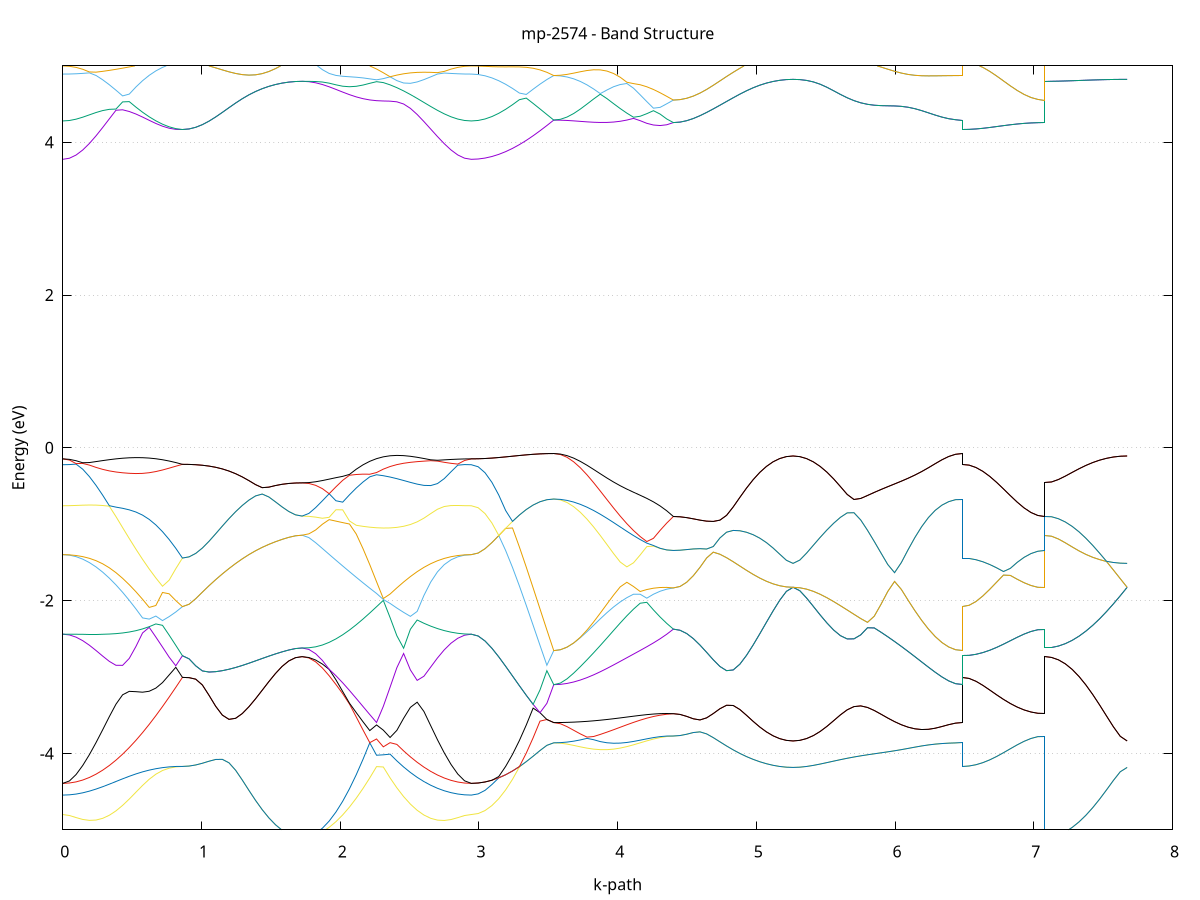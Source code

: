 set title 'mp-2574 - Band Structure'
set xlabel 'k-path'
set ylabel 'Energy (eV)'
set grid y
set yrange [-5:5]
set terminal png size 800,600
set output 'mp-2574_bands_gnuplot.png'
plot '-' using 1:2 with lines notitle, '-' using 1:2 with lines notitle, '-' using 1:2 with lines notitle, '-' using 1:2 with lines notitle, '-' using 1:2 with lines notitle, '-' using 1:2 with lines notitle, '-' using 1:2 with lines notitle, '-' using 1:2 with lines notitle, '-' using 1:2 with lines notitle, '-' using 1:2 with lines notitle, '-' using 1:2 with lines notitle, '-' using 1:2 with lines notitle, '-' using 1:2 with lines notitle, '-' using 1:2 with lines notitle, '-' using 1:2 with lines notitle, '-' using 1:2 with lines notitle, '-' using 1:2 with lines notitle, '-' using 1:2 with lines notitle, '-' using 1:2 with lines notitle, '-' using 1:2 with lines notitle, '-' using 1:2 with lines notitle, '-' using 1:2 with lines notitle, '-' using 1:2 with lines notitle, '-' using 1:2 with lines notitle, '-' using 1:2 with lines notitle, '-' using 1:2 with lines notitle, '-' using 1:2 with lines notitle, '-' using 1:2 with lines notitle, '-' using 1:2 with lines notitle, '-' using 1:2 with lines notitle, '-' using 1:2 with lines notitle, '-' using 1:2 with lines notitle, '-' using 1:2 with lines notitle, '-' using 1:2 with lines notitle, '-' using 1:2 with lines notitle, '-' using 1:2 with lines notitle
0.000000 -47.651201
0.047921 -47.651101
0.095841 -47.650501
0.143762 -47.649601
0.191683 -47.648301
0.239603 -47.646801
0.287524 -47.644901
0.335445 -47.642801
0.383365 -47.640501
0.431286 -47.638001
0.479207 -47.635401
0.527127 -47.632801
0.575048 -47.630101
0.622969 -47.627401
0.670889 -47.624801
0.718810 -47.622301
0.766730 -47.620001
0.814651 -47.617801
0.862572 -47.615901
0.862572 -47.615901
0.910492 -47.615701
0.958413 -47.615401
1.006334 -47.614901
1.054254 -47.614201
1.102175 -47.613401
1.150096 -47.612401
1.198016 -47.611301
1.245937 -47.610101
1.293858 -47.608901
1.341778 -47.607701
1.389699 -47.606501
1.437620 -47.605401
1.485540 -47.604501
1.533461 -47.603601
1.581382 -47.602901
1.629302 -47.602401
1.677223 -47.602101
1.725144 -47.602001
1.725144 -47.602001
1.773938 -47.602201
1.822732 -47.602801
1.871527 -47.603701
1.920321 -47.605001
1.969116 -47.606701
2.017910 -47.608701
2.066705 -47.610901
2.115499 -47.613401
2.164294 -47.616101
2.213088 -47.619001
2.261882 -47.622001
2.310677 -47.625101
2.359471 -47.628201
2.408266 -47.631201
2.457060 -47.634201
2.505855 -47.637101
2.554649 -47.639801
2.603443 -47.642301
2.652238 -47.644601
2.701032 -47.646501
2.749827 -47.648201
2.798621 -47.649501
2.847416 -47.650501
2.896210 -47.651001
2.945004 -47.651201
2.945004 -47.651201
2.994532 -47.651101
3.044060 -47.650501
3.093588 -47.649601
3.143116 -47.648401
3.192644 -47.646801
3.242172 -47.645001
3.291700 -47.642901
3.341228 -47.640601
3.390756 -47.638001
3.440283 -47.635401
3.489811 -47.632601
3.539339 -47.629901
3.539339 -47.629901
3.587260 -47.629701
3.635181 -47.629401
3.683101 -47.628901
3.731022 -47.628201
3.778943 -47.627401
3.826863 -47.626401
3.874784 -47.625201
3.922704 -47.624101
3.970625 -47.622801
4.018546 -47.621601
4.066466 -47.620401
4.114387 -47.619301
4.162308 -47.618301
4.210228 -47.617501
4.258149 -47.616801
4.306070 -47.616201
4.353990 -47.615901
4.401911 -47.615801
4.401911 -47.615801
4.449832 -47.615701
4.497752 -47.615401
4.545673 -47.614901
4.593594 -47.614201
4.641514 -47.613301
4.689435 -47.612401
4.737356 -47.611301
4.785276 -47.610101
4.833197 -47.608901
4.881118 -47.607701
4.929038 -47.606501
4.976959 -47.605401
5.024880 -47.604401
5.072800 -47.603601
5.120721 -47.602901
5.168642 -47.602401
5.216562 -47.602101
5.264483 -47.602001
5.264483 -47.602001
5.313277 -47.602101
5.362072 -47.602401
5.410866 -47.602901
5.459661 -47.603701
5.508455 -47.604601
5.557249 -47.605701
5.606044 -47.607001
5.654838 -47.608401
5.703633 -47.609901
5.752427 -47.611601
5.801222 -47.613301
5.850016 -47.615001
5.898810 -47.616701
5.947605 -47.618501
5.996399 -47.620201
6.045194 -47.621801
6.093988 -47.623401
6.142783 -47.624801
6.191577 -47.626101
6.240371 -47.627201
6.289166 -47.628101
6.337960 -47.628901
6.386755 -47.629401
6.435549 -47.629701
6.484344 -47.629901
6.484344 -47.615901
6.533872 -47.615901
6.583399 -47.615801
6.632927 -47.615801
6.682455 -47.615801
6.731983 -47.615801
6.781511 -47.615801
6.831039 -47.615801
6.880567 -47.615801
6.930095 -47.615801
6.979623 -47.615801
7.029151 -47.615801
7.078678 -47.615801
7.078678 -47.602001
7.128206 -47.602001
7.177734 -47.602001
7.227262 -47.602001
7.276790 -47.602001
7.326318 -47.602001
7.375846 -47.602001
7.425374 -47.602001
7.474902 -47.602001
7.524430 -47.602001
7.573957 -47.602001
7.623485 -47.602001
7.673013 -47.602001
e
0.000000 -47.608401
0.047921 -47.608401
0.095841 -47.608301
0.143762 -47.608201
0.191683 -47.608101
0.239603 -47.607901
0.287524 -47.607801
0.335445 -47.607701
0.383365 -47.607601
0.431286 -47.607701
0.479207 -47.607801
0.527127 -47.608101
0.575048 -47.608601
0.622969 -47.609301
0.670889 -47.610101
0.718810 -47.611201
0.766730 -47.612501
0.814651 -47.614101
0.862572 -47.615901
0.862572 -47.615901
0.910492 -47.615701
0.958413 -47.615401
1.006334 -47.614901
1.054254 -47.614201
1.102175 -47.613401
1.150096 -47.612401
1.198016 -47.611301
1.245937 -47.610101
1.293858 -47.608901
1.341778 -47.607701
1.389699 -47.606501
1.437620 -47.605401
1.485540 -47.604501
1.533461 -47.603601
1.581382 -47.602901
1.629302 -47.602401
1.677223 -47.602101
1.725144 -47.602001
1.725144 -47.602001
1.773938 -47.602001
1.822732 -47.602101
1.871527 -47.602201
1.920321 -47.602401
1.969116 -47.602601
2.017910 -47.602801
2.066705 -47.603101
2.115499 -47.603401
2.164294 -47.603801
2.213088 -47.604201
2.261882 -47.604501
2.310677 -47.604901
2.359471 -47.605301
2.408266 -47.605701
2.457060 -47.606101
2.505855 -47.606501
2.554649 -47.606901
2.603443 -47.607201
2.652238 -47.607501
2.701032 -47.607801
2.749827 -47.608001
2.798621 -47.608201
2.847416 -47.608301
2.896210 -47.608401
2.945004 -47.608401
2.945004 -47.608401
2.994532 -47.608601
3.044060 -47.609101
3.093588 -47.610001
3.143116 -47.611301
3.192644 -47.612801
3.242172 -47.614701
3.291700 -47.616801
3.341228 -47.619101
3.390756 -47.621701
3.440283 -47.624301
3.489811 -47.627101
3.539339 -47.629901
3.539339 -47.629901
3.587260 -47.629701
3.635181 -47.629401
3.683101 -47.628901
3.731022 -47.628201
3.778943 -47.627301
3.826863 -47.626301
3.874784 -47.625201
3.922704 -47.624101
3.970625 -47.622801
4.018546 -47.621601
4.066466 -47.620401
4.114387 -47.619301
4.162308 -47.618301
4.210228 -47.617501
4.258149 -47.616801
4.306070 -47.616201
4.353990 -47.615901
4.401911 -47.615801
4.401911 -47.615801
4.449832 -47.615701
4.497752 -47.615401
4.545673 -47.614901
4.593594 -47.614201
4.641514 -47.613301
4.689435 -47.612401
4.737356 -47.611301
4.785276 -47.610101
4.833197 -47.608901
4.881118 -47.607701
4.929038 -47.606501
4.976959 -47.605401
5.024880 -47.604401
5.072800 -47.603601
5.120721 -47.602901
5.168642 -47.602401
5.216562 -47.602101
5.264483 -47.601901
5.264483 -47.601901
5.313277 -47.602101
5.362072 -47.602401
5.410866 -47.602901
5.459661 -47.603701
5.508455 -47.604601
5.557249 -47.605701
5.606044 -47.607001
5.654838 -47.608401
5.703633 -47.609901
5.752427 -47.611601
5.801222 -47.613301
5.850016 -47.615001
5.898810 -47.616701
5.947605 -47.618501
5.996399 -47.620201
6.045194 -47.621801
6.093988 -47.623401
6.142783 -47.624801
6.191577 -47.626101
6.240371 -47.627201
6.289166 -47.628101
6.337960 -47.628901
6.386755 -47.629401
6.435549 -47.629701
6.484344 -47.629901
6.484344 -47.615901
6.533872 -47.615801
6.583399 -47.615801
6.632927 -47.615801
6.682455 -47.615801
6.731983 -47.615801
6.781511 -47.615801
6.831039 -47.615801
6.880567 -47.615801
6.930095 -47.615801
6.979623 -47.615801
7.029151 -47.615801
7.078678 -47.615801
7.078678 -47.602001
7.128206 -47.602001
7.177734 -47.602001
7.227262 -47.602001
7.276790 -47.602001
7.326318 -47.602001
7.375846 -47.602001
7.425374 -47.602001
7.474902 -47.602001
7.524430 -47.602001
7.573957 -47.602001
7.623485 -47.602001
7.673013 -47.601901
e
0.000000 -26.186001
0.047921 -26.184601
0.095841 -26.180301
0.143762 -26.173301
0.191683 -26.163601
0.239603 -26.151401
0.287524 -26.136901
0.335445 -26.120301
0.383365 -26.101901
0.431286 -26.082201
0.479207 -26.061801
0.527127 -26.041801
0.575048 -26.024301
0.622969 -26.014201
0.670889 -26.028101
0.718810 -26.041901
0.766730 -26.051001
0.814651 -26.055201
0.862572 -26.054401
0.862572 -26.054401
0.910492 -26.055001
0.958413 -26.056601
1.006334 -26.059601
1.054254 -26.063901
1.102175 -26.070001
1.150096 -26.078001
1.198016 -26.088101
1.245937 -26.100301
1.293858 -26.114501
1.341778 -26.130201
1.389699 -26.146801
1.437620 -26.163401
1.485540 -26.179301
1.533461 -26.193501
1.581382 -26.205401
1.629302 -26.214301
1.677223 -26.219901
1.725144 -26.221701
1.725144 -26.221701
1.773938 -26.220001
1.822732 -26.214701
1.871527 -26.206001
1.920321 -26.194001
1.969116 -26.178801
2.017910 -26.160601
2.066705 -26.139701
2.115499 -26.116301
2.164294 -26.090701
2.213088 -26.063301
2.261882 -26.034501
2.310677 -26.004601
2.359471 -26.006901
2.408266 -26.031001
2.457060 -26.054501
2.505855 -26.077001
2.554649 -26.098101
2.603443 -26.117501
2.652238 -26.134901
2.701032 -26.150001
2.749827 -26.162701
2.798621 -26.172801
2.847416 -26.180101
2.896210 -26.184501
2.945004 -26.186001
2.945004 -26.186001
2.994532 -26.183901
3.044060 -26.177801
3.093588 -26.167601
3.143116 -26.153601
3.192644 -26.135801
3.242172 -26.114501
3.291700 -26.090001
3.341228 -26.062601
3.390756 -26.032701
3.440283 -26.000701
3.489811 -25.967001
3.539339 -25.932301
3.539339 -25.932301
3.587260 -25.934101
3.635181 -25.939601
3.683101 -25.948701
3.731022 -25.961301
3.778943 -25.977101
3.826863 -25.995901
3.874784 -26.016801
3.922704 -26.039301
3.970625 -26.062601
4.018546 -26.085701
4.066466 -26.107701
4.114387 -26.127901
4.162308 -26.145401
4.210228 -26.159601
4.258149 -26.169901
4.306070 -26.175901
4.353990 -26.177301
4.401911 -26.173901
4.401911 -26.173901
4.449832 -26.173001
4.497752 -26.170301
4.545673 -26.165901
4.593594 -26.159701
4.641514 -26.152101
4.689435 -26.143001
4.737356 -26.132801
4.785276 -26.121601
4.833197 -26.109701
4.881118 -26.097401
4.929038 -26.085001
4.976959 -26.072901
5.024880 -26.061501
5.072800 -26.051301
5.120721 -26.042701
5.168642 -26.036201
5.216562 -26.032101
5.264483 -26.030701
5.264483 -26.030701
5.313277 -26.030801
5.362072 -26.031101
5.410866 -26.031401
5.459661 -26.031701
5.508455 -26.031701
5.557249 -26.031401
5.606044 -26.030401
5.654838 -26.028701
5.703633 -26.026101
5.752427 -26.022601
5.801222 -26.018201
5.850016 -26.012801
5.898810 -26.006601
5.947605 -25.999601
5.996399 -25.992101
6.045194 -25.984001
6.093988 -25.975701
6.142783 -25.967401
6.191577 -25.959401
6.240371 -25.952001
6.289166 -25.945401
6.337960 -25.939901
6.386755 -25.935701
6.435549 -25.933201
6.484344 -25.932301
6.484344 -26.054401
6.533872 -26.057701
6.583399 -26.066601
6.632927 -26.079501
6.682455 -26.094501
6.731983 -26.110101
6.781511 -26.125301
6.831039 -26.139201
6.880567 -26.151201
6.930095 -26.160901
6.979623 -26.168101
7.029151 -26.172501
7.078678 -26.173901
7.078678 -26.221701
7.128206 -26.220201
7.177734 -26.215401
7.227262 -26.207601
7.276790 -26.196801
7.326318 -26.183101
7.375846 -26.166901
7.425374 -26.148301
7.474902 -26.127601
7.524430 -26.105101
7.573957 -26.081201
7.623485 -26.056201
7.673013 -26.030701
e
0.000000 -25.725001
0.047921 -25.728301
0.095841 -25.737701
0.143762 -25.752501
0.191683 -25.771901
0.239603 -25.795001
0.287524 -25.821001
0.335445 -25.849101
0.383365 -25.878301
0.431286 -25.907701
0.479207 -25.936401
0.527127 -25.963601
0.575048 -25.988401
0.622969 -26.010101
0.670889 -26.016501
0.718810 -26.027301
0.766730 -26.039401
0.814651 -26.049001
0.862572 -26.054401
0.862572 -26.054401
0.910492 -26.055001
0.958413 -26.056601
1.006334 -26.059601
1.054254 -26.063901
1.102175 -26.070001
1.150096 -26.078001
1.198016 -26.088101
1.245937 -26.100301
1.293858 -26.114501
1.341778 -26.130201
1.389699 -26.146801
1.437620 -26.163401
1.485540 -26.179301
1.533461 -26.193501
1.581382 -26.205401
1.629302 -26.214301
1.677223 -26.219901
1.725144 -26.221701
1.725144 -26.221701
1.773938 -26.219601
1.822732 -26.213201
1.871527 -26.202601
1.920321 -26.188001
1.969116 -26.169301
2.017910 -26.147001
2.066705 -26.121201
2.115499 -26.092301
2.164294 -26.060501
2.213088 -26.026201
2.261882 -25.990001
2.310677 -25.982501
2.359471 -25.974201
2.408266 -25.943501
2.457060 -25.913201
2.505855 -25.883601
2.554649 -25.855301
2.603443 -25.828501
2.652238 -25.803901
2.701032 -25.781801
2.749827 -25.762701
2.798621 -25.746901
2.847416 -25.735001
2.896210 -25.727601
2.945004 -25.725001
2.945004 -25.725001
2.994532 -25.724501
3.044060 -25.722901
3.093588 -25.720401
3.143116 -25.716801
3.192644 -25.712401
3.242172 -25.734201
3.291700 -25.762801
3.341228 -25.794001
3.390756 -25.827201
3.440283 -25.861801
3.489811 -25.897001
3.539339 -25.932301
3.539339 -25.932301
3.587260 -25.932101
3.635181 -25.931801
3.683101 -25.931701
3.731022 -25.932401
3.778943 -25.934801
3.826863 -25.940201
3.874784 -25.950101
3.922704 -25.965401
3.970625 -25.985901
4.018546 -26.010501
4.066466 -26.037301
4.114387 -26.064601
4.162308 -26.090901
4.210228 -26.114901
4.258149 -26.135901
4.306070 -26.153001
4.353990 -26.165801
4.401911 -26.173901
4.401911 -26.173901
4.449832 -26.173001
4.497752 -26.170301
4.545673 -26.165901
4.593594 -26.159701
4.641514 -26.152101
4.689435 -26.143001
4.737356 -26.132801
4.785276 -26.121601
4.833197 -26.109701
4.881118 -26.097401
4.929038 -26.085001
4.976959 -26.072901
5.024880 -26.061501
5.072800 -26.051301
5.120721 -26.042701
5.168642 -26.036201
5.216562 -26.032101
5.264483 -26.030701
5.264483 -26.030701
5.313277 -26.030801
5.362072 -26.031101
5.410866 -26.031401
5.459661 -26.031701
5.508455 -26.031701
5.557249 -26.031401
5.606044 -26.030401
5.654838 -26.028701
5.703633 -26.026101
5.752427 -26.022601
5.801222 -26.018201
5.850016 -26.012801
5.898810 -26.006601
5.947605 -25.999601
5.996399 -25.992101
6.045194 -25.984001
6.093988 -25.975701
6.142783 -25.967401
6.191577 -25.959401
6.240371 -25.952001
6.289166 -25.945401
6.337960 -25.939901
6.386755 -25.935701
6.435549 -25.933201
6.484344 -25.932301
6.484344 -26.054401
6.533872 -26.057701
6.583399 -26.066601
6.632927 -26.079501
6.682455 -26.094501
6.731983 -26.110101
6.781511 -26.125301
6.831039 -26.139201
6.880567 -26.151201
6.930095 -26.160901
6.979623 -26.168101
7.029151 -26.172501
7.078678 -26.173901
7.078678 -26.221701
7.128206 -26.220201
7.177734 -26.215401
7.227262 -26.207601
7.276790 -26.196801
7.326318 -26.183101
7.375846 -26.166901
7.425374 -26.148301
7.474902 -26.127601
7.524430 -26.105101
7.573957 -26.081201
7.623485 -26.056201
7.673013 -26.030701
e
0.000000 -25.725001
0.047921 -25.724701
0.095841 -25.723601
0.143762 -25.721901
0.191683 -25.719501
0.239603 -25.716501
0.287524 -25.713001
0.335445 -25.742501
0.383365 -25.777501
0.431286 -25.812901
0.479207 -25.847401
0.527127 -25.879101
0.575048 -25.905001
0.622969 -25.920001
0.670889 -25.918701
0.718810 -25.904401
0.766730 -25.884201
0.814651 -25.862001
0.862572 -25.839301
0.862572 -25.839301
0.910492 -25.839101
0.958413 -25.838401
1.006334 -25.837401
1.054254 -25.836101
1.102175 -25.834501
1.150096 -25.832801
1.198016 -25.831101
1.245937 -25.829601
1.293858 -25.828301
1.341778 -25.827501
1.389699 -25.827101
1.437620 -25.827001
1.485540 -25.827201
1.533461 -25.827401
1.581382 -25.827601
1.629302 -25.827801
1.677223 -25.827901
1.725144 -25.828001
1.725144 -25.828001
1.773938 -25.828201
1.822732 -25.829401
1.871527 -25.832001
1.920321 -25.837001
1.969116 -25.845401
2.017910 -25.857601
2.066705 -25.873101
2.115499 -25.891601
2.164294 -25.912301
2.213088 -25.934701
2.261882 -25.958301
2.310677 -25.952201
2.359471 -25.913501
2.408266 -25.874501
2.457060 -25.835601
2.505855 -25.797701
2.554649 -25.761401
2.603443 -25.745801
2.652238 -25.740701
2.701032 -25.736101
2.749827 -25.732201
2.798621 -25.729101
2.847416 -25.726901
2.896210 -25.725501
2.945004 -25.725001
2.945004 -25.725001
2.994532 -25.724501
3.044060 -25.722901
3.093588 -25.720401
3.143116 -25.716801
3.192644 -25.712401
3.242172 -25.707101
3.291700 -25.701001
3.341228 -25.694401
3.390756 -25.687201
3.440283 -25.679601
3.489811 -25.672001
3.539339 -25.666601
3.539339 -25.666601
3.587260 -25.669201
3.635181 -25.676601
3.683101 -25.688301
3.731022 -25.703201
3.778943 -25.719801
3.826863 -25.736101
3.874784 -25.749901
3.922704 -25.759401
3.970625 -25.763901
4.018546 -25.764001
4.066466 -25.760601
4.114387 -25.754801
4.162308 -25.747501
4.210228 -25.739501
4.258149 -25.731101
4.306070 -25.722901
4.353990 -25.715101
4.401911 -25.707801
4.401911 -25.707801
4.449832 -25.708801
4.497752 -25.711801
4.545673 -25.717801
4.593594 -25.728401
4.641514 -25.744901
4.689435 -25.767401
4.737356 -25.794401
4.785276 -25.824001
4.833197 -25.854901
4.881118 -25.885801
4.929038 -25.915701
4.976959 -25.943601
5.024880 -25.968701
5.072800 -25.990201
5.120721 -26.007501
5.168642 -26.020301
5.216562 -26.028101
5.264483 -26.030701
5.264483 -26.030701
5.313277 -26.029301
5.362072 -26.025201
5.410866 -26.018501
5.459661 -26.009201
5.508455 -25.997401
5.557249 -25.983401
5.606044 -25.967301
5.654838 -25.949301
5.703633 -25.929701
5.752427 -25.908801
5.801222 -25.886901
5.850016 -25.864401
5.898810 -25.841501
5.947605 -25.818601
5.996399 -25.796101
6.045194 -25.774401
6.093988 -25.753901
6.142783 -25.734701
6.191577 -25.717401
6.240371 -25.702301
6.289166 -25.689501
6.337960 -25.679401
6.386755 -25.672101
6.435549 -25.667901
6.484344 -25.666601
6.484344 -25.839301
6.533872 -25.835901
6.583399 -25.826301
6.632927 -25.812501
6.682455 -25.796301
6.731983 -25.779201
6.781511 -25.762501
6.831039 -25.747101
6.880567 -25.733601
6.930095 -25.722601
6.979623 -25.714501
7.029151 -25.709501
7.078678 -25.707801
7.078678 -25.828001
7.128206 -25.829701
7.177734 -25.835101
7.227262 -25.843801
7.276790 -25.855801
7.326318 -25.870901
7.375846 -25.888601
7.425374 -25.908801
7.474902 -25.930901
7.524430 -25.954601
7.573957 -25.979401
7.623485 -26.004901
7.673013 -26.030701
e
0.000000 -25.646601
0.047921 -25.646601
0.095841 -25.646801
0.143762 -25.647701
0.191683 -25.652001
0.239603 -25.678601
0.287524 -25.709101
0.335445 -25.708901
0.383365 -25.704301
0.431286 -25.699301
0.479207 -25.694001
0.527127 -25.706501
0.575048 -25.721201
0.622969 -25.737501
0.670889 -25.755401
0.718810 -25.774601
0.766730 -25.795201
0.814651 -25.816901
0.862572 -25.839301
0.862572 -25.839301
0.910492 -25.839101
0.958413 -25.838401
1.006334 -25.837401
1.054254 -25.836101
1.102175 -25.834501
1.150096 -25.832801
1.198016 -25.831101
1.245937 -25.829601
1.293858 -25.828301
1.341778 -25.827501
1.389699 -25.827101
1.437620 -25.827001
1.485540 -25.827201
1.533461 -25.827401
1.581382 -25.827601
1.629302 -25.827801
1.677223 -25.827901
1.725144 -25.828001
1.725144 -25.828001
1.773938 -25.827601
1.822732 -25.826601
1.871527 -25.824801
1.920321 -25.822401
1.969116 -25.819301
2.017910 -25.815601
2.066705 -25.811401
2.115499 -25.806601
2.164294 -25.801301
2.213088 -25.795601
2.261882 -25.789501
2.310677 -25.783201
2.359471 -25.776801
2.408266 -25.770301
2.457060 -25.763801
2.505855 -25.757501
2.554649 -25.751501
2.603443 -25.727201
2.652238 -25.696001
2.701032 -25.668401
2.749827 -25.648501
2.798621 -25.647201
2.847416 -25.646701
2.896210 -25.646601
2.945004 -25.646601
2.945004 -25.646601
2.994532 -25.649201
3.044060 -25.657001
3.093588 -25.669701
3.143116 -25.687101
3.192644 -25.708701
3.242172 -25.707101
3.291700 -25.701001
3.341228 -25.694401
3.390756 -25.687201
3.440283 -25.679601
3.489811 -25.672001
3.539339 -25.666601
3.539339 -25.666601
3.587260 -25.666501
3.635181 -25.666101
3.683101 -25.665501
3.731022 -25.665901
3.778943 -25.668201
3.826863 -25.670401
3.874784 -25.672401
3.922704 -25.674201
3.970625 -25.675801
4.018546 -25.677401
4.066466 -25.679101
4.114387 -25.681201
4.162308 -25.683801
4.210228 -25.687001
4.258149 -25.690901
4.306070 -25.695701
4.353990 -25.701401
4.401911 -25.707801
4.401911 -25.707801
4.449832 -25.708801
4.497752 -25.711801
4.545673 -25.717801
4.593594 -25.728401
4.641514 -25.744901
4.689435 -25.767401
4.737356 -25.794401
4.785276 -25.824001
4.833197 -25.854901
4.881118 -25.885801
4.929038 -25.915701
4.976959 -25.943601
5.024880 -25.968701
5.072800 -25.990201
5.120721 -26.007501
5.168642 -26.020301
5.216562 -26.028101
5.264483 -26.030701
5.264483 -26.030701
5.313277 -26.029301
5.362072 -26.025201
5.410866 -26.018501
5.459661 -26.009201
5.508455 -25.997401
5.557249 -25.983401
5.606044 -25.967301
5.654838 -25.949301
5.703633 -25.929701
5.752427 -25.908801
5.801222 -25.886901
5.850016 -25.864401
5.898810 -25.841501
5.947605 -25.818601
5.996399 -25.796101
6.045194 -25.774401
6.093988 -25.753901
6.142783 -25.734701
6.191577 -25.717401
6.240371 -25.702301
6.289166 -25.689501
6.337960 -25.679401
6.386755 -25.672101
6.435549 -25.667901
6.484344 -25.666601
6.484344 -25.839301
6.533872 -25.835901
6.583399 -25.826301
6.632927 -25.812501
6.682455 -25.796301
6.731983 -25.779201
6.781511 -25.762501
6.831039 -25.747101
6.880567 -25.733601
6.930095 -25.722601
6.979623 -25.714501
7.029151 -25.709501
7.078678 -25.707801
7.078678 -25.828001
7.128206 -25.829701
7.177734 -25.835101
7.227262 -25.843801
7.276790 -25.855801
7.326318 -25.870901
7.375846 -25.888601
7.425374 -25.908801
7.474902 -25.930901
7.524430 -25.954601
7.573957 -25.979401
7.623485 -26.004901
7.673013 -26.030701
e
0.000000 -25.600901
0.047921 -25.604201
0.095841 -25.614101
0.143762 -25.630301
0.191683 -25.649701
0.239603 -25.653101
0.287524 -25.657901
0.335445 -25.664401
0.383365 -25.672401
0.431286 -25.682101
0.479207 -25.693501
0.527127 -25.688401
0.575048 -25.682701
0.622969 -25.676801
0.670889 -25.670801
0.718810 -25.664901
0.766730 -25.659001
0.814651 -25.653301
0.862572 -25.647801
0.862572 -25.647801
0.910492 -25.649601
0.958413 -25.655001
1.006334 -25.663501
1.054254 -25.674501
1.102175 -25.687101
1.150096 -25.700501
1.198016 -25.713501
1.245937 -25.725301
1.293858 -25.735301
1.341778 -25.743001
1.389699 -25.748501
1.437620 -25.752001
1.485540 -25.754001
1.533461 -25.754801
1.581382 -25.755001
1.629302 -25.754901
1.677223 -25.754801
1.725144 -25.754701
1.725144 -25.754701
1.773938 -25.755301
1.822732 -25.756901
1.871527 -25.758801
1.920321 -25.759801
1.969116 -25.759001
2.017910 -25.755901
2.066705 -25.750501
2.115499 -25.743201
2.164294 -25.734401
2.213088 -25.724401
2.261882 -25.713601
2.310677 -25.702301
2.359471 -25.690701
2.408266 -25.682501
2.457060 -25.675501
2.505855 -25.669101
2.554649 -25.663301
2.603443 -25.658201
2.652238 -25.654001
2.701032 -25.650801
2.749827 -25.644801
2.798621 -25.625901
2.847416 -25.612101
2.896210 -25.603701
2.945004 -25.600901
2.945004 -25.600901
2.994532 -25.601401
3.044060 -25.603001
3.093588 -25.605601
3.143116 -25.609201
3.192644 -25.613801
3.242172 -25.619201
3.291700 -25.625301
3.341228 -25.632001
3.390756 -25.639301
3.440283 -25.646901
3.489811 -25.654501
3.539339 -25.660001
3.539339 -25.660001
3.587260 -25.660401
3.635181 -25.661701
3.683101 -25.663601
3.731022 -25.664601
3.778943 -25.663501
3.826863 -25.662301
3.874784 -25.660901
3.922704 -25.659401
3.970625 -25.657801
4.018546 -25.656201
4.066466 -25.654701
4.114387 -25.653201
4.162308 -25.651801
4.210228 -25.650501
4.258149 -25.649501
4.306070 -25.648601
4.353990 -25.648001
4.401911 -25.647501
4.401911 -25.647501
4.449832 -25.649901
4.497752 -25.656601
4.545673 -25.666501
4.593594 -25.677401
4.641514 -25.687301
4.689435 -25.695401
4.737356 -25.702301
4.785276 -25.708601
4.833197 -25.714801
4.881118 -25.721101
4.929038 -25.727401
4.976959 -25.733601
5.024880 -25.739601
5.072800 -25.745101
5.120721 -25.749901
5.168642 -25.753601
5.216562 -25.756001
5.264483 -25.756801
5.264483 -25.756801
5.313277 -25.756001
5.362072 -25.753501
5.410866 -25.749501
5.459661 -25.744101
5.508455 -25.737701
5.557249 -25.730601
5.606044 -25.722901
5.654838 -25.714901
5.703633 -25.707001
5.752427 -25.699301
5.801222 -25.692001
5.850016 -25.685301
5.898810 -25.679301
5.947605 -25.674201
5.996399 -25.669901
6.045194 -25.666401
6.093988 -25.663901
6.142783 -25.662101
6.191577 -25.660901
6.240371 -25.660401
6.289166 -25.660201
6.337960 -25.660201
6.386755 -25.660201
6.435549 -25.660101
6.484344 -25.660001
6.484344 -25.647801
6.533872 -25.647801
6.583399 -25.647801
6.632927 -25.647701
6.682455 -25.647701
6.731983 -25.647701
6.781511 -25.647701
6.831039 -25.647601
6.880567 -25.647601
6.930095 -25.647601
6.979623 -25.647601
7.029151 -25.647501
7.078678 -25.647501
7.078678 -25.754701
7.128206 -25.754701
7.177734 -25.754801
7.227262 -25.755001
7.276790 -25.755201
7.326318 -25.755501
7.375846 -25.755801
7.425374 -25.756001
7.474902 -25.756301
7.524430 -25.756501
7.573957 -25.756701
7.623485 -25.756801
7.673013 -25.756801
e
0.000000 -25.600901
0.047921 -25.601001
0.095841 -25.601401
0.143762 -25.602001
0.191683 -25.602801
0.239603 -25.604001
0.287524 -25.605401
0.335445 -25.607101
0.383365 -25.609101
0.431286 -25.611401
0.479207 -25.614101
0.527127 -25.617101
0.575048 -25.620501
0.622969 -25.624201
0.670889 -25.628301
0.718810 -25.632701
0.766730 -25.637401
0.814651 -25.642501
0.862572 -25.647801
0.862572 -25.647801
0.910492 -25.649601
0.958413 -25.655001
1.006334 -25.663501
1.054254 -25.674501
1.102175 -25.687101
1.150096 -25.700501
1.198016 -25.713501
1.245937 -25.725301
1.293858 -25.735301
1.341778 -25.743001
1.389699 -25.748501
1.437620 -25.752001
1.485540 -25.754001
1.533461 -25.754801
1.581382 -25.755001
1.629302 -25.754901
1.677223 -25.754801
1.725144 -25.754701
1.725144 -25.754701
1.773938 -25.754201
1.822732 -25.752701
1.871527 -25.750301
1.920321 -25.747001
1.969116 -25.742801
2.017910 -25.737901
2.066705 -25.732201
2.115499 -25.725901
2.164294 -25.719201
2.213088 -25.712001
2.261882 -25.704701
2.310677 -25.697201
2.359471 -25.689701
2.408266 -25.679101
2.457060 -25.667601
2.505855 -25.656401
2.554649 -25.645901
2.603443 -25.636101
2.652238 -25.627301
2.701032 -25.619501
2.749827 -25.612901
2.798621 -25.607701
2.847416 -25.603901
2.896210 -25.601601
2.945004 -25.600901
2.945004 -25.600901
2.994532 -25.601401
3.044060 -25.603001
3.093588 -25.605601
3.143116 -25.609201
3.192644 -25.613801
3.242172 -25.619201
3.291700 -25.625301
3.341228 -25.632001
3.390756 -25.639301
3.440283 -25.646901
3.489811 -25.654501
3.539339 -25.660001
3.539339 -25.660001
3.587260 -25.659801
3.635181 -25.659501
3.683101 -25.659001
3.731022 -25.658301
3.778943 -25.657501
3.826863 -25.656501
3.874784 -25.655401
3.922704 -25.654201
3.970625 -25.653001
4.018546 -25.651901
4.066466 -25.650801
4.114387 -25.649801
4.162308 -25.648901
4.210228 -25.648201
4.258149 -25.647701
4.306070 -25.647401
4.353990 -25.647401
4.401911 -25.647501
4.401911 -25.647501
4.449832 -25.649901
4.497752 -25.656601
4.545673 -25.666501
4.593594 -25.677401
4.641514 -25.687301
4.689435 -25.695401
4.737356 -25.702301
4.785276 -25.708601
4.833197 -25.714801
4.881118 -25.721101
4.929038 -25.727401
4.976959 -25.733601
5.024880 -25.739601
5.072800 -25.745101
5.120721 -25.749901
5.168642 -25.753601
5.216562 -25.756001
5.264483 -25.756801
5.264483 -25.756801
5.313277 -25.756001
5.362072 -25.753501
5.410866 -25.749501
5.459661 -25.744101
5.508455 -25.737701
5.557249 -25.730601
5.606044 -25.722901
5.654838 -25.714901
5.703633 -25.707001
5.752427 -25.699301
5.801222 -25.692001
5.850016 -25.685301
5.898810 -25.679301
5.947605 -25.674201
5.996399 -25.669901
6.045194 -25.666401
6.093988 -25.663901
6.142783 -25.662101
6.191577 -25.660901
6.240371 -25.660401
6.289166 -25.660201
6.337960 -25.660201
6.386755 -25.660201
6.435549 -25.660101
6.484344 -25.660001
6.484344 -25.647801
6.533872 -25.647801
6.583399 -25.647801
6.632927 -25.647701
6.682455 -25.647701
6.731983 -25.647701
6.781511 -25.647701
6.831039 -25.647601
6.880567 -25.647601
6.930095 -25.647601
6.979623 -25.647601
7.029151 -25.647501
7.078678 -25.647501
7.078678 -25.754701
7.128206 -25.754701
7.177734 -25.754801
7.227262 -25.755001
7.276790 -25.755201
7.326318 -25.755501
7.375846 -25.755801
7.425374 -25.756001
7.474902 -25.756301
7.524430 -25.756501
7.573957 -25.756701
7.623485 -25.756801
7.673013 -25.756801
e
0.000000 -17.498501
0.047921 -17.491801
0.095841 -17.471601
0.143762 -17.438501
0.191683 -17.393401
0.239603 -17.337301
0.287524 -17.271701
0.335445 -17.198101
0.383365 -17.118301
0.431286 -17.034001
0.479207 -16.947201
0.527127 -16.859901
0.575048 -16.773501
0.622969 -16.690101
0.670889 -16.611001
0.718810 -16.537501
0.766730 -16.470501
0.814651 -16.410301
0.862572 -16.357101
0.862572 -16.357101
0.910492 -16.351901
0.958413 -16.336401
1.006334 -16.311401
1.054254 -16.277801
1.102175 -16.237201
1.150096 -16.191601
1.198016 -16.144701
1.245937 -16.102101
1.293858 -16.073301
1.341778 -16.064601
1.389699 -16.071101
1.437620 -16.084001
1.485540 -16.098701
1.533461 -16.112601
1.581382 -16.124401
1.629302 -16.133401
1.677223 -16.139001
1.725144 -16.140901
1.725144 -16.140901
1.773938 -16.139401
1.822732 -16.135201
1.871527 -16.128201
1.920321 -16.118801
1.969116 -16.106701
2.017910 -16.092701
2.066705 -16.076901
2.115499 -16.084701
2.164294 -16.190801
2.213088 -16.302101
2.261882 -16.417001
2.310677 -16.533501
2.359471 -16.650201
2.408266 -16.764901
2.457060 -16.876101
2.505855 -16.982201
2.554649 -17.081901
2.603443 -17.173401
2.652238 -17.255801
2.701032 -17.327701
2.749827 -17.388001
2.798621 -17.435801
2.847416 -17.470501
2.896210 -17.491501
2.945004 -17.498501
2.945004 -17.498501
2.994532 -17.492001
3.044060 -17.472201
3.093588 -17.439401
3.143116 -17.394301
3.192644 -17.337501
3.242172 -17.269801
3.291700 -17.192301
3.341228 -17.106101
3.390756 -17.012801
3.440283 -16.913501
3.489811 -16.809801
3.539339 -16.703101
3.539339 -16.703101
3.587260 -16.700401
3.635181 -16.692701
3.683101 -16.680601
3.731022 -16.665501
3.778943 -16.648701
3.826863 -16.632001
3.874784 -16.617001
3.922704 -16.604701
3.970625 -16.595701
4.018546 -16.590301
4.066466 -16.588001
4.114387 -16.588001
4.162308 -16.589501
4.210228 -16.591601
4.258149 -16.593501
4.306070 -16.594601
4.353990 -16.594401
4.401911 -16.592701
4.401911 -16.592701
4.449832 -16.587101
4.497752 -16.570601
4.545673 -16.543801
4.593594 -16.507401
4.641514 -16.462701
4.689435 -16.410901
4.737356 -16.353901
4.785276 -16.293201
4.833197 -16.230801
4.881118 -16.168501
4.929038 -16.108101
4.976959 -16.051601
5.024880 -16.000601
5.072800 -15.956501
5.120721 -15.920901
5.168642 -15.894701
5.216562 -15.878601
5.264483 -15.873201
5.264483 -15.873201
5.313277 -15.876801
5.362072 -15.887401
5.410866 -15.904901
5.459661 -15.929001
5.508455 -15.959001
5.557249 -15.994501
5.606044 -16.034701
5.654838 -16.078801
5.703633 -16.126201
5.752427 -16.176001
5.801222 -16.227201
5.850016 -16.279001
5.898810 -16.330801
5.947605 -16.381701
5.996399 -16.431001
6.045194 -16.477901
6.093988 -16.521701
6.142783 -16.561901
6.191577 -16.597901
6.240371 -16.629201
6.289166 -16.655301
6.337960 -16.676001
6.386755 -16.691001
6.435549 -16.700101
6.484344 -16.703101
6.484344 -16.357101
6.533872 -16.362701
6.583399 -16.378701
6.632927 -16.402601
6.682455 -16.431201
6.731983 -16.461701
6.781511 -16.492001
6.831039 -16.520201
6.880567 -16.545001
6.930095 -16.565301
6.979623 -16.580301
7.029151 -16.589601
7.078678 -16.592701
7.078678 -16.140901
7.128206 -16.138501
7.177734 -16.131401
7.227262 -16.119801
7.276790 -16.104001
7.326318 -16.084101
7.375846 -16.060601
7.425374 -16.034001
7.474902 -16.004601
7.524430 -15.973401
7.573957 -15.940701
7.623485 -15.907101
7.673013 -15.873201
e
0.000000 -16.317601
0.047921 -16.314801
0.095841 -16.306601
0.143762 -16.293501
0.191683 -16.276501
0.239603 -16.256701
0.287524 -16.235701
0.335445 -16.215101
0.383365 -16.196801
0.431286 -16.182301
0.479207 -16.173401
0.527127 -16.171201
0.575048 -16.176501
0.622969 -16.189401
0.670889 -16.209701
0.718810 -16.236801
0.766730 -16.270501
0.814651 -16.310501
0.862572 -16.357101
0.862572 -16.357101
0.910492 -16.351901
0.958413 -16.336401
1.006334 -16.311401
1.054254 -16.277801
1.102175 -16.237201
1.150096 -16.191601
1.198016 -16.144701
1.245937 -16.102101
1.293858 -16.073301
1.341778 -16.064601
1.389699 -16.071101
1.437620 -16.084001
1.485540 -16.098701
1.533461 -16.112601
1.581382 -16.124401
1.629302 -16.133401
1.677223 -16.139001
1.725144 -16.140901
1.725144 -16.140901
1.773938 -16.138301
1.822732 -16.130901
1.871527 -16.118501
1.920321 -16.101501
1.969116 -16.079801
2.017910 -16.053901
2.066705 -16.024101
2.115499 -16.059401
2.164294 -16.041001
2.213088 -16.021801
2.261882 -16.001901
2.310677 -15.982001
2.359471 -15.980901
2.408266 -16.024501
2.457060 -16.067401
2.505855 -16.108901
2.554649 -16.148301
2.603443 -16.184901
2.652238 -16.218201
2.701032 -16.247301
2.749827 -16.272001
2.798621 -16.291701
2.847416 -16.306001
2.896210 -16.314701
2.945004 -16.317601
2.945004 -16.317601
2.994532 -16.314301
3.044060 -16.304301
3.093588 -16.287701
3.143116 -16.264801
3.192644 -16.235901
3.242172 -16.201201
3.291700 -16.186401
3.341228 -16.281801
3.390756 -16.383001
3.440283 -16.487901
3.489811 -16.595301
3.539339 -16.703101
3.539339 -16.703101
3.587260 -16.700001
3.635181 -16.690801
3.683101 -16.676401
3.731022 -16.658101
3.778943 -16.637401
3.826863 -16.616301
3.874784 -16.596801
3.922704 -16.580601
3.970625 -16.568901
4.018546 -16.562301
4.066466 -16.560301
4.114387 -16.562101
4.162308 -16.566401
4.210228 -16.572301
4.258149 -16.578601
4.306070 -16.584501
4.353990 -16.589301
4.401911 -16.592701
4.401911 -16.592701
4.449832 -16.587101
4.497752 -16.570601
4.545673 -16.543801
4.593594 -16.507401
4.641514 -16.462701
4.689435 -16.410901
4.737356 -16.353901
4.785276 -16.293201
4.833197 -16.230801
4.881118 -16.168501
4.929038 -16.108101
4.976959 -16.051601
5.024880 -16.000601
5.072800 -15.956501
5.120721 -15.920901
5.168642 -15.894701
5.216562 -15.878601
5.264483 -15.873201
5.264483 -15.873201
5.313277 -15.876801
5.362072 -15.887401
5.410866 -15.904901
5.459661 -15.929001
5.508455 -15.959001
5.557249 -15.994501
5.606044 -16.034701
5.654838 -16.078801
5.703633 -16.126201
5.752427 -16.176001
5.801222 -16.227201
5.850016 -16.279001
5.898810 -16.330801
5.947605 -16.381701
5.996399 -16.431001
6.045194 -16.477901
6.093988 -16.521701
6.142783 -16.561901
6.191577 -16.597901
6.240371 -16.629201
6.289166 -16.655301
6.337960 -16.676001
6.386755 -16.691001
6.435549 -16.700101
6.484344 -16.703101
6.484344 -16.357101
6.533872 -16.362701
6.583399 -16.378701
6.632927 -16.402601
6.682455 -16.431201
6.731983 -16.461701
6.781511 -16.492001
6.831039 -16.520201
6.880567 -16.545001
6.930095 -16.565301
6.979623 -16.580301
7.029151 -16.589601
7.078678 -16.592701
7.078678 -16.140901
7.128206 -16.138501
7.177734 -16.131401
7.227262 -16.119801
7.276790 -16.104001
7.326318 -16.084101
7.375846 -16.060601
7.425374 -16.034001
7.474902 -16.004601
7.524430 -15.973401
7.573957 -15.940701
7.623485 -15.907101
7.673013 -15.873201
e
0.000000 -15.826601
0.047921 -15.827601
0.095841 -15.830601
0.143762 -15.835301
0.191683 -15.841801
0.239603 -15.849401
0.287524 -15.858101
0.335445 -15.866901
0.383365 -15.875601
0.431286 -15.883501
0.479207 -15.890001
0.527127 -15.894401
0.575048 -15.896101
0.622969 -15.894701
0.670889 -15.889501
0.718810 -15.880601
0.766730 -15.868001
0.814651 -15.852201
0.862572 -15.833901
0.862572 -15.833901
0.910492 -15.835801
0.958413 -15.841501
1.006334 -15.850601
1.054254 -15.862701
1.102175 -15.876901
1.150096 -15.891701
1.198016 -15.904901
1.245937 -15.911501
1.293858 -15.903301
1.341778 -15.874901
1.389699 -15.832701
1.437620 -15.786101
1.485540 -15.741101
1.533461 -15.701001
1.581382 -15.667901
1.629302 -15.643201
1.677223 -15.628001
1.725144 -15.622901
1.725144 -15.622901
1.773938 -15.630901
1.822732 -15.655001
1.871527 -15.694601
1.920321 -15.748601
1.969116 -15.816001
2.017910 -15.895501
2.066705 -15.985601
2.115499 -15.990701
2.164294 -15.954201
2.213088 -15.915101
2.261882 -15.894301
2.310677 -15.937201
2.359471 -15.962201
2.408266 -15.943001
2.457060 -15.924701
2.505855 -15.907301
2.554649 -15.891201
2.603443 -15.876701
2.652238 -15.863701
2.701032 -15.852601
2.749827 -15.843301
2.798621 -15.836001
2.847416 -15.830801
2.896210 -15.827601
2.945004 -15.826601
2.945004 -15.826601
2.994532 -15.834801
3.044060 -15.859401
3.093588 -15.899401
3.143116 -15.953601
3.192644 -16.020601
3.242172 -16.098801
3.291700 -16.161201
3.341228 -16.116301
3.390756 -16.067301
3.440283 -16.014901
3.489811 -15.959801
3.539339 -15.902901
3.539339 -15.902901
3.587260 -15.903101
3.635181 -15.903701
3.683101 -15.904001
3.731022 -15.903301
3.778943 -15.900301
3.826863 -15.894001
3.874784 -15.883001
3.922704 -15.866601
3.970625 -15.844401
4.018546 -15.817001
4.066466 -15.785701
4.114387 -15.752301
4.162308 -15.718601
4.210228 -15.686801
4.258149 -15.658601
4.306070 -15.635501
4.353990 -15.618701
4.401911 -15.609001
4.401911 -15.609001
4.449832 -15.611001
4.497752 -15.616901
4.545673 -15.626801
4.593594 -15.640101
4.641514 -15.656401
4.689435 -15.675401
4.737356 -15.696401
4.785276 -15.718701
4.833197 -15.741701
4.881118 -15.764601
4.929038 -15.786801
4.976959 -15.807601
5.024880 -15.826301
5.072800 -15.842501
5.120721 -15.855601
5.168642 -15.865301
5.216562 -15.871201
5.264483 -15.873201
5.264483 -15.873201
5.313277 -15.873101
5.362072 -15.873001
5.410866 -15.872901
5.459661 -15.872801
5.508455 -15.872701
5.557249 -15.872701
5.606044 -15.872901
5.654838 -15.873201
5.703633 -15.873801
5.752427 -15.874701
5.801222 -15.875901
5.850016 -15.877301
5.898810 -15.879101
5.947605 -15.881201
5.996399 -15.883601
6.045194 -15.886101
6.093988 -15.888801
6.142783 -15.891401
6.191577 -15.894101
6.240371 -15.896601
6.289166 -15.898701
6.337960 -15.900501
6.386755 -15.901901
6.435549 -15.902601
6.484344 -15.902901
6.484344 -15.833901
6.533872 -15.828401
6.583399 -15.812901
6.632927 -15.790001
6.682455 -15.762401
6.731983 -15.733001
6.781511 -15.704201
6.831039 -15.677401
6.880567 -15.653901
6.930095 -15.634701
6.979623 -15.620601
7.029151 -15.611901
7.078678 -15.609001
7.078678 -15.622901
7.128206 -15.624901
7.177734 -15.631101
7.227262 -15.641401
7.276790 -15.655401
7.326318 -15.673201
7.375846 -15.694501
7.425374 -15.718801
7.474902 -15.746101
7.524430 -15.775601
7.573957 -15.806801
7.623485 -15.839601
7.673013 -15.873201
e
0.000000 -15.445701
0.047921 -15.448801
0.095841 -15.457301
0.143762 -15.471101
0.191683 -15.489801
0.239603 -15.512501
0.287524 -15.538501
0.335445 -15.566801
0.383365 -15.596001
0.431286 -15.625201
0.479207 -15.653501
0.527127 -15.680301
0.575048 -15.705101
0.622969 -15.728401
0.670889 -15.750401
0.718810 -15.771901
0.766730 -15.793101
0.814651 -15.813901
0.862572 -15.833901
0.862572 -15.833901
0.910492 -15.835801
0.958413 -15.841501
1.006334 -15.850601
1.054254 -15.862701
1.102175 -15.876901
1.150096 -15.891701
1.198016 -15.904901
1.245937 -15.911501
1.293858 -15.903301
1.341778 -15.874901
1.389699 -15.832701
1.437620 -15.786101
1.485540 -15.741101
1.533461 -15.701001
1.581382 -15.667901
1.629302 -15.643201
1.677223 -15.628001
1.725144 -15.622901
1.725144 -15.622901
1.773938 -15.625401
1.822732 -15.633201
1.871527 -15.645901
1.920321 -15.663401
1.969116 -15.685501
2.017910 -15.711801
2.066705 -15.742301
2.115499 -15.776201
2.164294 -15.813301
2.213088 -15.852801
2.261882 -15.873701
2.310677 -15.830901
2.359471 -15.787301
2.408266 -15.743701
2.457060 -15.700501
2.505855 -15.658701
2.554649 -15.618601
2.603443 -15.581401
2.652238 -15.547601
2.701032 -15.517801
2.749827 -15.492601
2.798621 -15.472501
2.847416 -15.457801
2.896210 -15.448901
2.945004 -15.445701
2.945004 -15.445701
2.994532 -15.449801
3.044060 -15.461501
3.093588 -15.480901
3.143116 -15.507701
3.192644 -15.541601
3.242172 -15.581801
3.291700 -15.627301
3.341228 -15.677701
3.390756 -15.731501
3.440283 -15.787601
3.489811 -15.845201
3.539339 -15.902901
3.539339 -15.902901
3.587260 -15.902101
3.635181 -15.899601
3.683101 -15.894901
3.731022 -15.887501
3.778943 -15.876601
3.826863 -15.861701
3.874784 -15.842201
3.922704 -15.818301
3.970625 -15.790501
4.018546 -15.760101
4.066466 -15.728501
4.114387 -15.697501
4.162308 -15.668801
4.210228 -15.644201
4.258149 -15.625001
4.306070 -15.612301
4.353990 -15.606901
4.401911 -15.609001
4.401911 -15.609001
4.449832 -15.611001
4.497752 -15.616901
4.545673 -15.626801
4.593594 -15.640101
4.641514 -15.656401
4.689435 -15.675401
4.737356 -15.696401
4.785276 -15.718701
4.833197 -15.741701
4.881118 -15.764601
4.929038 -15.786801
4.976959 -15.807601
5.024880 -15.826301
5.072800 -15.842501
5.120721 -15.855601
5.168642 -15.865301
5.216562 -15.871201
5.264483 -15.873201
5.264483 -15.873201
5.313277 -15.873101
5.362072 -15.873001
5.410866 -15.872901
5.459661 -15.872801
5.508455 -15.872701
5.557249 -15.872701
5.606044 -15.872901
5.654838 -15.873201
5.703633 -15.873801
5.752427 -15.874701
5.801222 -15.875901
5.850016 -15.877301
5.898810 -15.879101
5.947605 -15.881201
5.996399 -15.883601
6.045194 -15.886101
6.093988 -15.888801
6.142783 -15.891401
6.191577 -15.894101
6.240371 -15.896601
6.289166 -15.898701
6.337960 -15.900501
6.386755 -15.901901
6.435549 -15.902601
6.484344 -15.902901
6.484344 -15.833901
6.533872 -15.828401
6.583399 -15.812901
6.632927 -15.790001
6.682455 -15.762401
6.731983 -15.733001
6.781511 -15.704201
6.831039 -15.677401
6.880567 -15.653901
6.930095 -15.634701
6.979623 -15.620601
7.029151 -15.611901
7.078678 -15.609001
7.078678 -15.622901
7.128206 -15.624901
7.177734 -15.631101
7.227262 -15.641401
7.276790 -15.655401
7.326318 -15.673201
7.375846 -15.694501
7.425374 -15.718801
7.474902 -15.746101
7.524430 -15.775601
7.573957 -15.806801
7.623485 -15.839601
7.673013 -15.873201
e
0.000000 -4.800501
0.047921 -4.813201
0.095841 -4.840201
0.143762 -4.864701
0.191683 -4.876901
0.239603 -4.872601
0.287524 -4.850301
0.335445 -4.809801
0.383365 -4.752501
0.431286 -4.680501
0.479207 -4.597501
0.527127 -4.508401
0.575048 -4.419701
0.622969 -4.338801
0.670889 -4.272401
0.718810 -4.224201
0.766730 -4.193701
0.814651 -4.177201
0.862572 -4.170801
0.862572 -4.170801
0.910492 -4.165901
0.958413 -4.151501
1.006334 -4.129201
1.054254 -4.102501
1.102175 -4.079601
1.150096 -4.077901
1.198016 -4.123101
1.245937 -4.220901
1.293858 -4.348501
1.341778 -4.483901
1.389699 -4.615501
1.437620 -4.736701
1.485540 -4.843801
1.533461 -4.934301
1.581382 -5.006401
1.629302 -5.058701
1.677223 -5.090501
1.725144 -5.101101
1.725144 -5.101101
1.773938 -5.092701
1.822732 -5.067501
1.871527 -5.025701
1.920321 -4.967801
1.969116 -4.894101
2.017910 -4.805501
2.066705 -4.702701
2.115499 -4.586801
2.164294 -4.459001
2.213088 -4.320601
2.261882 -4.173201
2.310677 -4.177901
2.359471 -4.320801
2.408266 -4.450501
2.457060 -4.565501
2.505855 -4.663901
2.554649 -4.744801
2.603443 -4.806901
2.652238 -4.849901
2.701032 -4.873501
2.749827 -4.878301
2.798621 -4.866101
2.847416 -4.841301
2.896210 -4.813601
2.945004 -4.800501
2.945004 -4.800501
2.994532 -4.787401
3.044060 -4.748301
3.093588 -4.683201
3.143116 -4.592801
3.192644 -4.477801
3.242172 -4.339201
3.291700 -4.178201
3.341228 -4.108101
3.390756 -4.037001
3.440283 -3.962701
3.489811 -3.894701
3.539339 -3.861701
3.539339 -3.861701
3.587260 -3.866101
3.635181 -3.878301
3.683101 -3.895501
3.731022 -3.914301
3.778943 -3.931301
3.826863 -3.944201
3.874784 -3.951101
3.922704 -3.951201
3.970625 -3.944201
4.018546 -3.930501
4.066466 -3.911301
4.114387 -3.887801
4.162308 -3.862101
4.210228 -3.836201
4.258149 -3.812301
4.306070 -3.792701
4.353990 -3.779101
4.401911 -3.772501
4.401911 -3.772501
4.449832 -3.766401
4.497752 -3.749301
4.545673 -3.727101
4.593594 -3.718301
4.641514 -3.744801
4.689435 -3.793701
4.737356 -3.848601
4.785276 -3.902901
4.833197 -3.954001
4.881118 -4.000501
4.929038 -4.042001
4.976959 -4.078301
5.024880 -4.109501
5.072800 -4.135401
5.120721 -4.156101
5.168642 -4.171301
5.216562 -4.180601
5.264483 -4.183701
5.264483 -4.183701
5.313277 -4.180501
5.362072 -4.171201
5.410866 -4.157101
5.459661 -4.139801
5.508455 -4.120701
5.557249 -4.101201
5.606044 -4.082101
5.654838 -4.064001
5.703633 -4.047401
5.752427 -4.032201
5.801222 -4.018301
5.850016 -4.005301
5.898810 -3.992601
5.947605 -3.979601
5.996399 -3.965801
6.045194 -3.950901
6.093988 -3.934801
6.142783 -3.918401
6.191577 -3.902701
6.240371 -3.889301
6.289166 -3.878801
6.337960 -3.871201
6.386755 -3.866001
6.435549 -3.862801
6.484344 -3.861701
6.484344 -4.170801
6.533872 -4.165101
6.583399 -4.148401
6.632927 -4.121201
6.682455 -4.084801
6.731983 -4.040701
6.781511 -3.991201
6.831039 -3.939301
6.880567 -3.888201
6.930095 -3.842001
6.979623 -3.805001
7.029151 -3.780901
7.078678 -3.772501
7.078678 -5.101101
7.128206 -5.092701
7.177734 -5.067801
7.227262 -5.026401
7.276790 -4.969101
7.326318 -4.896501
7.375846 -4.809601
7.425374 -4.709601
7.474902 -4.598101
7.524430 -4.477901
7.573957 -4.354101
7.623485 -4.240301
7.673013 -4.183701
e
0.000000 -4.545901
0.047921 -4.542501
0.095841 -4.532501
0.143762 -4.516201
0.191683 -4.494201
0.239603 -4.467201
0.287524 -4.436401
0.335445 -4.402801
0.383365 -4.367901
0.431286 -4.333101
0.479207 -4.299701
0.527127 -4.269001
0.575048 -4.241901
0.622969 -4.219101
0.670889 -4.200701
0.718810 -4.186601
0.766730 -4.176801
0.814651 -4.171301
0.862572 -4.170801
0.862572 -4.170801
0.910492 -4.165901
0.958413 -4.151501
1.006334 -4.129201
1.054254 -4.102501
1.102175 -4.079601
1.150096 -4.077901
1.198016 -4.123101
1.245937 -4.220901
1.293858 -4.348501
1.341778 -4.483901
1.389699 -4.615501
1.437620 -4.736701
1.485540 -4.843801
1.533461 -4.934301
1.581382 -5.006401
1.629302 -5.058701
1.677223 -5.090501
1.725144 -5.101101
1.725144 -5.101101
1.773938 -5.087501
1.822732 -5.046701
1.871527 -4.979301
1.920321 -4.886001
1.969116 -4.768001
2.017910 -4.626501
2.066705 -4.463101
2.115499 -4.279501
2.164294 -4.077601
2.213088 -3.861701
2.261882 -4.024001
2.310677 -4.018801
2.359471 -4.009901
2.408266 -4.097801
2.457060 -4.177801
2.505855 -4.249701
2.554649 -4.313401
2.603443 -4.369101
2.652238 -4.416801
2.701032 -4.456801
2.749827 -4.489201
2.798621 -4.514101
2.847416 -4.531801
2.896210 -4.542401
2.945004 -4.545901
2.945004 -4.545901
2.994532 -4.530401
3.044060 -4.484101
3.093588 -4.407801
3.143116 -4.319901
3.192644 -4.279401
3.242172 -4.230201
3.291700 -4.172901
3.341228 -4.108101
3.390756 -4.037001
3.440283 -3.962701
3.489811 -3.894701
3.539339 -3.861701
3.539339 -3.861701
3.587260 -3.859301
3.635181 -3.852001
3.683101 -3.840101
3.731022 -3.823801
3.778943 -3.803301
3.826863 -3.820901
3.874784 -3.845601
3.922704 -3.860901
3.970625 -3.867201
4.018546 -3.865501
4.066466 -3.857101
4.114387 -3.843601
4.162308 -3.827001
4.210228 -3.809501
4.258149 -3.793301
4.306070 -3.780601
4.353990 -3.773201
4.401911 -3.772501
4.401911 -3.772501
4.449832 -3.766401
4.497752 -3.749301
4.545673 -3.727101
4.593594 -3.718301
4.641514 -3.744801
4.689435 -3.793701
4.737356 -3.848601
4.785276 -3.902901
4.833197 -3.954001
4.881118 -4.000501
4.929038 -4.042001
4.976959 -4.078301
5.024880 -4.109501
5.072800 -4.135401
5.120721 -4.156101
5.168642 -4.171301
5.216562 -4.180601
5.264483 -4.183701
5.264483 -4.183701
5.313277 -4.180501
5.362072 -4.171201
5.410866 -4.157101
5.459661 -4.139801
5.508455 -4.120701
5.557249 -4.101201
5.606044 -4.082101
5.654838 -4.064001
5.703633 -4.047401
5.752427 -4.032201
5.801222 -4.018301
5.850016 -4.005301
5.898810 -3.992601
5.947605 -3.979601
5.996399 -3.965801
6.045194 -3.950901
6.093988 -3.934801
6.142783 -3.918401
6.191577 -3.902701
6.240371 -3.889301
6.289166 -3.878801
6.337960 -3.871201
6.386755 -3.866001
6.435549 -3.862801
6.484344 -3.861701
6.484344 -4.170801
6.533872 -4.165101
6.583399 -4.148401
6.632927 -4.121201
6.682455 -4.084801
6.731983 -4.040701
6.781511 -3.991201
6.831039 -3.939301
6.880567 -3.888201
6.930095 -3.842001
6.979623 -3.805001
7.029151 -3.780901
7.078678 -3.772501
7.078678 -5.101101
7.128206 -5.092701
7.177734 -5.067701
7.227262 -5.026401
7.276790 -4.969101
7.326318 -4.896501
7.375846 -4.809601
7.425374 -4.709601
7.474902 -4.598101
7.524430 -4.477901
7.573957 -4.354101
7.623485 -4.240301
7.673013 -4.183701
e
0.000000 -4.392501
0.047921 -4.387601
0.095841 -4.373101
0.143762 -4.348901
0.191683 -4.315201
0.239603 -4.272101
0.287524 -4.219801
0.335445 -4.158501
0.383365 -4.088401
0.431286 -4.010001
0.479207 -3.923501
0.527127 -3.829401
0.575048 -3.728101
0.622969 -3.620201
0.670889 -3.506301
0.718810 -3.387001
0.766730 -3.263101
0.814651 -3.135501
0.862572 -3.005101
0.862572 -3.005101
0.910492 -3.008701
0.958413 -3.028501
1.006334 -3.104801
1.054254 -3.240101
1.102175 -3.383201
1.150096 -3.498701
1.198016 -3.554301
1.245937 -3.540701
1.293858 -3.478801
1.341778 -3.389501
1.389699 -3.285101
1.437620 -3.173201
1.485540 -3.060501
1.533461 -2.953801
1.581382 -2.860701
1.629302 -2.789801
1.677223 -2.747301
1.725144 -2.733601
1.725144 -2.733601
1.773938 -2.750501
1.822732 -2.801601
1.871527 -2.882201
1.920321 -2.983701
1.969116 -3.098001
2.017910 -3.219201
2.066705 -3.353901
2.115499 -3.523101
2.164294 -3.693701
2.213088 -3.859601
2.261882 -3.811201
2.310677 -3.914201
2.359471 -3.859701
2.408266 -3.882401
2.457060 -3.967101
2.505855 -4.045301
2.554649 -4.116301
2.603443 -4.179801
2.652238 -4.235501
2.701032 -4.283001
2.749827 -4.322201
2.798621 -4.352901
2.847416 -4.374801
2.896210 -4.388101
2.945004 -4.392501
2.945004 -4.392501
2.994532 -4.387901
3.044060 -4.374301
3.093588 -4.351601
3.143116 -4.319901
3.192644 -4.279401
3.242172 -4.230201
3.291700 -4.172901
3.341228 -3.996501
3.390756 -3.795601
3.440283 -3.577801
3.489811 -3.556501
3.539339 -3.596601
3.539339 -3.596601
3.587260 -3.611801
3.635181 -3.649801
3.683101 -3.697401
3.731022 -3.744901
3.778943 -3.786901
3.826863 -3.779101
3.874784 -3.751801
3.922704 -3.721901
3.970625 -3.690401
4.018546 -3.657901
4.066466 -3.625501
4.114387 -3.594201
4.162308 -3.565101
4.210228 -3.539101
4.258149 -3.517101
4.306070 -3.499801
4.353990 -3.487601
4.401911 -3.480401
4.401911 -3.480401
4.449832 -3.489901
4.497752 -3.515501
4.545673 -3.547201
4.593594 -3.562101
4.641514 -3.534901
4.689435 -3.478601
4.737356 -3.415401
4.785276 -3.370001
4.833197 -3.373001
4.881118 -3.425701
4.929038 -3.501401
4.976959 -3.580901
5.024880 -3.654901
5.072800 -3.718801
5.120721 -3.770001
5.168642 -3.807201
5.216562 -3.829701
5.264483 -3.837201
5.264483 -3.837201
5.313277 -3.829401
5.362072 -3.806001
5.410866 -3.767001
5.459661 -3.713301
5.508455 -3.646901
5.557249 -3.571901
5.606044 -3.495801
5.654838 -3.429801
5.703633 -3.387701
5.752427 -3.378301
5.801222 -3.398701
5.850016 -3.438501
5.898810 -3.487201
5.947605 -3.537501
5.996399 -3.584401
6.045194 -3.624901
6.093988 -3.656801
6.142783 -3.678201
6.191577 -3.687701
6.240371 -3.684801
6.289166 -3.670501
6.337960 -3.648301
6.386755 -3.623901
6.435549 -3.604201
6.484344 -3.596601
6.484344 -3.005101
6.533872 -3.018801
6.583399 -3.056201
6.632927 -3.109501
6.682455 -3.170501
6.731983 -3.233201
6.781511 -3.293101
6.831039 -3.347301
6.880567 -3.393701
6.930095 -3.431001
6.979623 -3.458201
7.029151 -3.474801
7.078678 -3.480401
7.078678 -2.733601
7.128206 -2.744001
7.177734 -2.775301
7.227262 -2.827601
7.276790 -2.900701
7.326318 -2.993701
7.375846 -3.104601
7.425374 -3.230401
7.474902 -3.367201
7.524430 -3.510101
7.573957 -3.651701
7.623485 -3.776701
7.673013 -3.837201
e
0.000000 -4.392501
0.047921 -4.360701
0.095841 -4.276601
0.143762 -4.158101
0.191683 -4.016601
0.239603 -3.859001
0.287524 -3.690901
0.335445 -3.519001
0.383365 -3.356001
0.431286 -3.232901
0.479207 -3.188001
0.527127 -3.192201
0.575048 -3.199001
0.622969 -3.186601
0.670889 -3.145501
0.718810 -3.073201
0.766730 -2.973201
0.814651 -2.873001
0.862572 -3.005101
0.862572 -3.005101
0.910492 -3.008701
0.958413 -3.028501
1.006334 -3.104801
1.054254 -3.240101
1.102175 -3.383201
1.150096 -3.498701
1.198016 -3.554301
1.245937 -3.540701
1.293858 -3.478801
1.341778 -3.389501
1.389699 -3.285101
1.437620 -3.173201
1.485540 -3.060501
1.533461 -2.953801
1.581382 -2.860701
1.629302 -2.789801
1.677223 -2.747301
1.725144 -2.733601
1.725144 -2.733601
1.773938 -2.744801
1.822732 -2.777801
1.871527 -2.830501
1.920321 -2.900001
1.969116 -3.036601
2.017910 -3.190001
2.066705 -3.342901
2.115499 -3.465901
2.164294 -3.586001
2.213088 -3.701501
2.261882 -3.627701
2.310677 -3.695701
2.359471 -3.791701
2.408266 -3.698801
2.457060 -3.540801
2.505855 -3.397501
2.554649 -3.329801
2.603443 -3.451301
2.652238 -3.636801
2.701032 -3.821401
2.749827 -3.992501
2.798621 -4.144301
2.847416 -4.270101
2.896210 -4.358901
2.945004 -4.392501
2.945004 -4.392501
2.994532 -4.387901
3.044060 -4.374301
3.093588 -4.351601
3.143116 -4.302801
3.192644 -4.170401
3.242172 -4.012601
3.291700 -3.831401
3.341228 -3.628801
3.390756 -3.407301
3.440283 -3.467201
3.489811 -3.556501
3.539339 -3.596601
3.539339 -3.596601
3.587260 -3.596001
3.635181 -3.594001
3.683101 -3.590801
3.731022 -3.586401
3.778943 -3.580701
3.826863 -3.573701
3.874784 -3.565601
3.922704 -3.556501
3.970625 -3.546401
4.018546 -3.535601
4.066466 -3.524401
4.114387 -3.513201
4.162308 -3.502401
4.210228 -3.492701
4.258149 -3.484901
4.306070 -3.479701
4.353990 -3.477901
4.401911 -3.480401
4.401911 -3.480401
4.449832 -3.489901
4.497752 -3.515501
4.545673 -3.547201
4.593594 -3.562101
4.641514 -3.534901
4.689435 -3.478601
4.737356 -3.415401
4.785276 -3.370001
4.833197 -3.373001
4.881118 -3.425701
4.929038 -3.501401
4.976959 -3.580901
5.024880 -3.654901
5.072800 -3.718801
5.120721 -3.770001
5.168642 -3.807201
5.216562 -3.829701
5.264483 -3.837201
5.264483 -3.837201
5.313277 -3.829401
5.362072 -3.806001
5.410866 -3.767001
5.459661 -3.713301
5.508455 -3.646901
5.557249 -3.571901
5.606044 -3.495801
5.654838 -3.429801
5.703633 -3.387701
5.752427 -3.378301
5.801222 -3.398701
5.850016 -3.438501
5.898810 -3.487201
5.947605 -3.537501
5.996399 -3.584401
6.045194 -3.624901
6.093988 -3.656801
6.142783 -3.678201
6.191577 -3.687701
6.240371 -3.684801
6.289166 -3.670501
6.337960 -3.648301
6.386755 -3.623901
6.435549 -3.604201
6.484344 -3.596601
6.484344 -3.005101
6.533872 -3.018801
6.583399 -3.056201
6.632927 -3.109501
6.682455 -3.170501
6.731983 -3.233201
6.781511 -3.293101
6.831039 -3.347301
6.880567 -3.393701
6.930095 -3.431001
6.979623 -3.458201
7.029151 -3.474801
7.078678 -3.480401
7.078678 -2.733601
7.128206 -2.744001
7.177734 -2.775301
7.227262 -2.827601
7.276790 -2.900701
7.326318 -2.993701
7.375846 -3.104601
7.425374 -3.230401
7.474902 -3.367201
7.524430 -3.510101
7.573957 -3.651701
7.623485 -3.776701
7.673013 -3.837201
e
0.000000 -2.439701
0.047921 -2.449601
0.095841 -2.478501
0.143762 -2.524401
0.191683 -2.584101
0.239603 -2.653201
0.287524 -2.726201
0.335445 -2.795501
0.383365 -2.846901
0.431286 -2.847401
0.479207 -2.756601
0.527127 -2.600901
0.575048 -2.423401
0.622969 -2.349901
0.670889 -2.477401
0.718810 -2.607901
0.766730 -2.740201
0.814651 -2.853101
0.862572 -2.721401
0.862572 -2.721401
0.910492 -2.762501
0.958413 -2.854001
1.006334 -2.920401
1.054254 -2.935101
1.102175 -2.930301
1.150096 -2.917201
1.198016 -2.898601
1.245937 -2.875601
1.293858 -2.849101
1.341778 -2.819801
1.389699 -2.789001
1.437620 -2.757601
1.485540 -2.726901
1.533461 -2.697701
1.581382 -2.670801
1.629302 -2.646701
1.677223 -2.627801
1.725144 -2.620201
1.725144 -2.620201
1.773938 -2.639101
1.822732 -2.694701
1.871527 -2.783001
1.920321 -2.899001
1.969116 -2.983101
2.017910 -3.076201
2.066705 -3.176301
2.115499 -3.280401
2.164294 -3.386201
2.213088 -3.491801
2.261882 -3.595401
2.310677 -3.384601
2.359471 -3.133601
2.408266 -2.878301
2.457060 -2.692301
2.505855 -2.907401
2.554649 -3.044401
2.603443 -2.990001
2.652238 -2.870201
2.701032 -2.750901
2.749827 -2.644901
2.798621 -2.557801
2.847416 -2.493001
2.896210 -2.453101
2.945004 -2.439701
2.945004 -2.439701
2.994532 -2.463401
3.044060 -2.528801
3.093588 -2.623801
3.143116 -2.736901
3.192644 -2.859901
3.242172 -2.987001
3.291700 -3.114401
3.341228 -3.239101
3.390756 -3.358101
3.440283 -3.467201
3.489811 -3.345201
3.539339 -3.100401
3.539339 -3.100401
3.587260 -3.096401
3.635181 -3.084501
3.683101 -3.065301
3.731022 -3.039701
3.778943 -3.008301
3.826863 -2.971901
3.874784 -2.931501
3.922704 -2.888001
3.970625 -2.842201
4.018546 -2.795301
4.066466 -2.747901
4.114387 -2.700301
4.162308 -2.652701
4.210228 -2.604201
4.258149 -2.553801
4.306070 -2.499701
4.353990 -2.440101
4.401911 -2.373401
4.401911 -2.373401
4.449832 -2.388201
4.497752 -2.431001
4.545673 -2.497601
4.593594 -2.582001
4.641514 -2.677201
4.689435 -2.774701
4.737356 -2.862301
4.785276 -2.917001
4.833197 -2.907701
4.881118 -2.832201
4.929038 -2.716701
4.976959 -2.580601
5.024880 -2.434001
5.072800 -2.283401
5.120721 -2.134701
5.168642 -1.995101
5.216562 -1.878901
5.264483 -1.825801
5.264483 -1.825801
5.313277 -1.870601
5.362072 -1.966201
5.410866 -2.076001
5.459661 -2.186901
5.508455 -2.292001
5.557249 -2.385301
5.606044 -2.458901
5.654838 -2.501601
5.703633 -2.500501
5.752427 -2.448401
5.801222 -2.355401
5.850016 -2.357701
5.898810 -2.413901
5.947605 -2.473401
5.996399 -2.535301
6.045194 -2.599501
6.093988 -2.665801
6.142783 -2.733701
6.191577 -2.802501
6.240371 -2.871101
6.289166 -2.937501
6.337960 -2.999101
6.386755 -3.051201
6.435549 -3.087301
6.484344 -3.100401
6.484344 -2.721401
6.533872 -2.716701
6.583399 -2.702901
6.632927 -2.680401
6.682455 -2.649901
6.731983 -2.612801
6.781511 -2.570501
6.831039 -2.525301
6.880567 -2.480101
6.930095 -2.438301
6.979623 -2.404101
7.029151 -2.381401
7.078678 -2.373401
7.078678 -2.620201
7.128206 -2.613901
7.177734 -2.595001
7.227262 -2.563601
7.276790 -2.520301
7.326318 -2.465301
7.375846 -2.399301
7.425374 -2.323101
7.474902 -2.237501
7.524430 -2.143701
7.573957 -2.042801
7.623485 -1.936401
7.673013 -1.825801
e
0.000000 -2.439701
0.047921 -2.439901
0.095841 -2.440501
0.143762 -2.441201
0.191683 -2.441801
0.239603 -2.441801
0.287524 -2.440701
0.335445 -2.437701
0.383365 -2.432301
0.431286 -2.423701
0.479207 -2.411101
0.527127 -2.393701
0.575048 -2.370701
0.622969 -2.341501
0.670889 -2.305401
0.718810 -2.323501
0.766730 -2.451901
0.814651 -2.585801
0.862572 -2.721401
0.862572 -2.721401
0.910492 -2.762501
0.958413 -2.854001
1.006334 -2.920401
1.054254 -2.935101
1.102175 -2.930301
1.150096 -2.917201
1.198016 -2.898601
1.245937 -2.875601
1.293858 -2.849101
1.341778 -2.819801
1.389699 -2.789001
1.437620 -2.757601
1.485540 -2.726901
1.533461 -2.697701
1.581382 -2.670801
1.629302 -2.646701
1.677223 -2.627801
1.725144 -2.620201
1.725144 -2.620201
1.773938 -2.617301
1.822732 -2.605201
1.871527 -2.581301
1.920321 -2.546401
1.969116 -2.501301
2.017910 -2.447301
2.066705 -2.385201
2.115499 -2.316101
2.164294 -2.241301
2.213088 -2.162201
2.261882 -2.080101
2.310677 -1.996801
2.359471 -2.222201
2.408266 -2.459801
2.457060 -2.623401
2.505855 -2.375201
2.554649 -2.254001
2.603443 -2.296701
2.652238 -2.334101
2.701032 -2.366101
2.749827 -2.392501
2.798621 -2.413101
2.847416 -2.427801
2.896210 -2.436701
2.945004 -2.439701
2.945004 -2.439701
2.994532 -2.463401
3.044060 -2.528801
3.093588 -2.623801
3.143116 -2.736901
3.192644 -2.859901
3.242172 -2.987001
3.291700 -3.114401
3.341228 -3.239101
3.390756 -3.358101
3.440283 -3.169301
3.489811 -2.917501
3.539339 -3.100401
3.539339 -3.100401
3.587260 -3.079401
3.635181 -3.024201
3.683101 -2.949201
3.731022 -2.864701
3.778943 -2.775401
3.826863 -2.683101
3.874784 -2.587901
3.922704 -2.490201
3.970625 -2.391201
4.018546 -2.293201
4.066466 -2.198901
4.114387 -2.111601
4.162308 -2.034401
4.210228 -2.022301
4.258149 -2.121901
4.306070 -2.214501
4.353990 -2.298401
4.401911 -2.373401
4.401911 -2.373401
4.449832 -2.388201
4.497752 -2.431001
4.545673 -2.497601
4.593594 -2.582001
4.641514 -2.677201
4.689435 -2.774701
4.737356 -2.862301
4.785276 -2.917001
4.833197 -2.907701
4.881118 -2.832201
4.929038 -2.716701
4.976959 -2.580601
5.024880 -2.434001
5.072800 -2.283401
5.120721 -2.134701
5.168642 -1.995101
5.216562 -1.878901
5.264483 -1.825801
5.264483 -1.825801
5.313277 -1.870601
5.362072 -1.966201
5.410866 -2.076001
5.459661 -2.186901
5.508455 -2.292001
5.557249 -2.385301
5.606044 -2.458901
5.654838 -2.501601
5.703633 -2.500501
5.752427 -2.448401
5.801222 -2.355401
5.850016 -2.357701
5.898810 -2.413901
5.947605 -2.473401
5.996399 -2.535301
6.045194 -2.599501
6.093988 -2.665801
6.142783 -2.733701
6.191577 -2.802501
6.240371 -2.871101
6.289166 -2.937501
6.337960 -2.999101
6.386755 -3.051201
6.435549 -3.087301
6.484344 -3.100401
6.484344 -2.721401
6.533872 -2.716701
6.583399 -2.702901
6.632927 -2.680401
6.682455 -2.649901
6.731983 -2.612801
6.781511 -2.570501
6.831039 -2.525301
6.880567 -2.480101
6.930095 -2.438301
6.979623 -2.404101
7.029151 -2.381401
7.078678 -2.373401
7.078678 -2.620201
7.128206 -2.613901
7.177734 -2.595001
7.227262 -2.563601
7.276790 -2.520301
7.326318 -2.465301
7.375846 -2.399301
7.425374 -2.323101
7.474902 -2.237501
7.524430 -2.143701
7.573957 -2.042801
7.623485 -1.936401
7.673013 -1.825801
e
0.000000 -1.398301
0.047921 -1.404901
0.095841 -1.424601
0.143762 -1.457201
0.191683 -1.502301
0.239603 -1.559201
0.287524 -1.627401
0.335445 -1.706001
0.383365 -1.794301
0.431286 -1.891301
0.479207 -1.996301
0.527127 -2.108301
0.575048 -2.226501
0.622969 -2.242001
0.670889 -2.202401
0.718810 -2.261601
0.766730 -2.209601
0.814651 -2.148901
0.862572 -2.079001
0.862572 -2.079001
0.910492 -2.047601
0.958413 -1.974501
1.006334 -1.889101
1.054254 -1.805101
1.102175 -1.725701
1.150096 -1.650901
1.198016 -1.580501
1.245937 -1.514501
1.293858 -1.453501
1.341778 -1.397701
1.389699 -1.347601
1.437620 -1.303001
1.485540 -1.263701
1.533461 -1.229001
1.581382 -1.198301
1.629302 -1.171901
1.677223 -1.151801
1.725144 -1.143801
1.725144 -1.143801
1.773938 -1.175101
1.822732 -1.241701
1.871527 -1.317501
1.920321 -1.394701
1.969116 -1.471201
2.017910 -1.546601
2.066705 -1.621101
2.115499 -1.694401
2.164294 -1.766701
2.213088 -1.837501
2.261882 -1.906401
2.310677 -1.985001
2.359471 -2.036801
2.408266 -2.097301
2.457060 -2.153901
2.505855 -2.206301
2.554649 -2.141601
2.603443 -1.932501
2.652238 -1.757901
2.701032 -1.624001
2.749827 -1.529301
2.798621 -1.466201
2.847416 -1.426801
2.896210 -1.405201
2.945004 -1.398301
2.945004 -1.398301
2.994532 -1.377501
3.044060 -1.320701
3.093588 -1.240501
3.143116 -1.148701
3.192644 -1.344201
3.242172 -1.566901
3.291700 -1.808401
3.341228 -2.062401
3.390756 -2.323201
3.440283 -2.585901
3.489811 -2.846201
3.539339 -2.654701
3.539339 -2.654701
3.587260 -2.643701
3.635181 -2.610501
3.683101 -2.555301
3.731022 -2.485501
3.778943 -2.406801
3.826863 -2.323201
3.874784 -2.238901
3.922704 -2.158001
3.970625 -2.083401
4.018546 -2.017501
4.066466 -1.961601
4.114387 -1.916201
4.162308 -1.916501
4.210228 -1.968201
4.258149 -1.916601
4.306070 -1.877501
4.353990 -1.850401
4.401911 -1.834001
4.401911 -1.834001
4.449832 -1.815001
4.497752 -1.759801
4.545673 -1.673801
4.593594 -1.564501
4.641514 -1.442201
4.689435 -1.365601
4.737356 -1.393101
4.785276 -1.438401
4.833197 -1.491301
4.881118 -1.547501
4.929038 -1.603601
4.976959 -1.656801
5.024880 -1.705101
5.072800 -1.746901
5.120721 -1.780701
5.168642 -1.805501
5.216562 -1.820701
5.264483 -1.825801
5.264483 -1.825801
5.313277 -1.831901
5.362072 -1.849901
5.410866 -1.878701
5.459661 -1.916701
5.508455 -1.962101
5.557249 -2.012701
5.606044 -2.066801
5.654838 -2.122601
5.703633 -2.179101
5.752427 -2.235101
5.801222 -2.284501
5.850016 -2.203901
5.898810 -2.047901
5.947605 -1.879601
5.996399 -1.748901
6.045194 -1.853601
6.093988 -1.995101
6.142783 -2.131601
6.191577 -2.258401
6.240371 -2.372201
6.289166 -2.470001
6.337960 -2.549101
6.386755 -2.607301
6.435549 -2.642801
6.484344 -2.654701
6.484344 -2.079001
6.533872 -2.061301
6.583399 -2.011701
6.632927 -1.939001
6.682455 -1.852201
6.731983 -1.759101
6.781511 -1.665901
6.831039 -1.670301
6.880567 -1.720401
6.930095 -1.765801
6.979623 -1.802101
7.029151 -1.825801
7.078678 -1.834001
7.078678 -1.143801
7.128206 -1.157301
7.177734 -1.193501
7.227262 -1.243201
7.276790 -1.297301
7.326318 -1.349401
7.375846 -1.395301
7.425374 -1.433501
7.474902 -1.463501
7.524430 -1.488101
7.573957 -1.599701
7.623485 -1.713001
7.673013 -1.825801
e
0.000000 -1.398301
0.047921 -1.401001
0.095841 -1.409501
0.143762 -1.424201
0.191683 -1.446301
0.239603 -1.477201
0.287524 -1.518201
0.335445 -1.570501
0.383365 -1.634101
0.431286 -1.708401
0.479207 -1.792101
0.527127 -1.883801
0.575048 -1.982801
0.622969 -2.088901
0.670889 -2.064101
0.718810 -1.893501
0.766730 -1.910701
0.814651 -1.999701
0.862572 -2.079001
0.862572 -2.079001
0.910492 -2.047601
0.958413 -1.974501
1.006334 -1.889101
1.054254 -1.805101
1.102175 -1.725701
1.150096 -1.650901
1.198016 -1.580501
1.245937 -1.514501
1.293858 -1.453501
1.341778 -1.397701
1.389699 -1.347601
1.437620 -1.303001
1.485540 -1.263701
1.533461 -1.229001
1.581382 -1.198301
1.629302 -1.171901
1.677223 -1.151801
1.725144 -1.143801
1.725144 -1.143801
1.773938 -1.126001
1.822732 -1.075601
1.871527 -1.000301
1.920321 -0.940001
1.969116 -0.959501
2.017910 -0.978901
2.066705 -0.997301
2.115499 -1.128001
2.164294 -1.320001
2.213088 -1.529601
2.261882 -1.752701
2.310677 -1.973001
2.359471 -1.914001
2.408266 -1.833301
2.457060 -1.756601
2.505855 -1.685401
2.554649 -1.621101
2.603443 -1.564801
2.652238 -1.517101
2.701032 -1.478201
2.749827 -1.447801
2.798621 -1.425301
2.847416 -1.410001
2.896210 -1.401201
2.945004 -1.398301
2.945004 -1.398301
2.994532 -1.377501
3.044060 -1.320701
3.093588 -1.240501
3.143116 -1.148701
3.192644 -1.054201
3.242172 -1.049401
3.291700 -1.298501
3.341228 -1.561701
3.390756 -1.833601
3.440283 -2.109101
3.489811 -2.384101
3.539339 -2.654701
3.539339 -2.654701
3.587260 -2.642801
3.635181 -2.608201
3.683101 -2.554301
3.731022 -2.479501
3.778943 -2.385901
3.826863 -2.279001
3.874784 -2.163901
3.922704 -2.045201
3.970625 -1.927801
4.018546 -1.820001
4.066466 -1.760101
4.114387 -1.815501
4.162308 -1.880901
4.210228 -1.855001
4.258149 -1.837701
4.306070 -1.828401
4.353990 -1.827001
4.401911 -1.834001
4.401911 -1.834001
4.449832 -1.815001
4.497752 -1.759801
4.545673 -1.673801
4.593594 -1.564501
4.641514 -1.442201
4.689435 -1.365601
4.737356 -1.393101
4.785276 -1.438401
4.833197 -1.491301
4.881118 -1.547501
4.929038 -1.603601
4.976959 -1.656801
5.024880 -1.705101
5.072800 -1.746901
5.120721 -1.780701
5.168642 -1.805501
5.216562 -1.820701
5.264483 -1.825801
5.264483 -1.825801
5.313277 -1.831901
5.362072 -1.849901
5.410866 -1.878701
5.459661 -1.916701
5.508455 -1.962101
5.557249 -2.012701
5.606044 -2.066801
5.654838 -2.122601
5.703633 -2.179101
5.752427 -2.235101
5.801222 -2.284501
5.850016 -2.203901
5.898810 -2.047901
5.947605 -1.879601
5.996399 -1.748901
6.045194 -1.853601
6.093988 -1.995101
6.142783 -2.131601
6.191577 -2.258401
6.240371 -2.372201
6.289166 -2.470001
6.337960 -2.549101
6.386755 -2.607301
6.435549 -2.642801
6.484344 -2.654701
6.484344 -2.079001
6.533872 -2.061301
6.583399 -2.011701
6.632927 -1.939001
6.682455 -1.852201
6.731983 -1.759101
6.781511 -1.665901
6.831039 -1.670301
6.880567 -1.720401
6.930095 -1.765801
6.979623 -1.802101
7.029151 -1.825801
7.078678 -1.834001
7.078678 -1.143801
7.128206 -1.157301
7.177734 -1.193501
7.227262 -1.243201
7.276790 -1.297301
7.326318 -1.349401
7.375846 -1.395301
7.425374 -1.433501
7.474902 -1.463501
7.524430 -1.488101
7.573957 -1.599701
7.623485 -1.713001
7.673013 -1.825801
e
0.000000 -0.758301
0.047921 -0.757101
0.095841 -0.754201
0.143762 -0.750801
0.191683 -0.748801
0.239603 -0.749901
0.287524 -0.755001
0.335445 -0.764101
0.383365 -0.900201
0.431286 -1.044401
0.479207 -1.187301
0.527127 -1.326401
0.575048 -1.459801
0.622969 -1.585901
0.670889 -1.703501
0.718810 -1.811901
0.766730 -1.732401
0.814651 -1.582001
0.862572 -1.442801
0.862572 -1.442801
0.910492 -1.427301
0.958413 -1.382101
1.006334 -1.311701
1.054254 -1.223201
1.102175 -1.125101
1.150096 -1.024601
1.198016 -0.927001
1.245937 -0.836101
1.293858 -0.754601
1.341778 -0.684601
1.389699 -0.629601
1.437620 -0.605101
1.485540 -0.643301
1.533461 -0.707601
1.581382 -0.774001
1.629302 -0.833501
1.677223 -0.877001
1.725144 -0.893501
1.725144 -0.893501
1.773938 -0.897101
1.822732 -0.907001
1.871527 -0.922001
1.920321 -0.909401
1.969116 -0.810801
2.017910 -0.811801
2.066705 -0.957501
2.115499 -1.013901
2.164294 -1.027901
2.213088 -1.038901
2.261882 -1.046401
2.310677 -1.049801
2.359471 -1.048501
2.408266 -1.041401
2.457060 -1.027201
2.505855 -1.004001
2.554649 -0.969101
2.603443 -0.920701
2.652238 -0.861201
2.701032 -0.804001
2.749827 -0.768301
2.798621 -0.755701
2.847416 -0.754901
2.896210 -0.757201
2.945004 -0.758301
2.945004 -0.758301
2.994532 -0.784301
3.044060 -0.860901
3.093588 -0.984001
3.143116 -1.147501
3.192644 -1.054201
3.242172 -0.963001
3.291700 -0.879801
3.341228 -0.807601
3.390756 -0.749001
3.440283 -0.705801
3.489811 -0.679301
3.539339 -0.670401
3.539339 -0.670401
3.587260 -0.681801
3.635181 -0.715601
3.683101 -0.770401
3.731022 -0.843901
3.778943 -0.933301
3.826863 -1.035701
3.874784 -1.147501
3.922704 -1.265101
3.970625 -1.384001
4.018546 -1.494901
4.066466 -1.558301
4.114387 -1.505001
4.162308 -1.402901
4.210228 -1.293301
4.258149 -1.286801
4.306070 -1.317101
4.353990 -1.336601
4.401911 -1.343501
4.401911 -1.343501
4.449832 -1.340201
4.497752 -1.332201
4.545673 -1.323701
4.593594 -1.320101
4.641514 -1.324801
4.689435 -1.292101
4.737356 -1.179901
4.785276 -1.104401
4.833197 -1.081401
4.881118 -1.085701
4.929038 -1.105201
4.976959 -1.137501
5.024880 -1.182701
5.072800 -1.240901
5.120721 -1.311901
5.168642 -1.392601
5.216562 -1.472001
5.264483 -1.512601
5.264483 -1.512601
5.313277 -1.469401
5.362072 -1.378301
5.410866 -1.275401
5.459661 -1.173101
5.508455 -1.076101
5.557249 -0.987401
5.606044 -0.910001
5.654838 -0.851601
5.703633 -0.849501
5.752427 -0.944701
5.801222 -1.079301
5.850016 -1.226101
5.898810 -1.377701
5.947605 -1.528201
5.996399 -1.634101
6.045194 -1.501901
6.093988 -1.333601
6.142783 -1.174401
6.191577 -1.032401
6.240371 -0.912901
6.289166 -0.818901
6.337960 -0.750201
6.386755 -0.704601
6.435549 -0.678801
6.484344 -0.670401
6.484344 -1.442801
6.533872 -1.448401
6.583399 -1.464901
6.632927 -1.491601
6.682455 -1.527501
6.731983 -1.570801
6.781511 -1.619301
6.831039 -1.577801
6.880567 -1.499201
6.930095 -1.433601
6.979623 -1.384401
7.029151 -1.353901
7.078678 -1.343501
7.078678 -0.893501
7.128206 -0.902201
7.177734 -0.928201
7.227262 -0.970601
7.276790 -1.028401
7.326318 -1.100101
7.375846 -1.184001
7.425374 -1.278001
7.474902 -1.380101
7.524430 -1.485701
7.573957 -1.500901
7.623485 -1.509701
7.673013 -1.512601
e
0.000000 -0.221301
0.047921 -0.219201
0.095841 -0.213301
0.143762 -0.279801
0.191683 -0.376401
0.239603 -0.491401
0.287524 -0.620001
0.335445 -0.757501
0.383365 -0.776201
0.431286 -0.791601
0.479207 -0.811901
0.527127 -0.840301
0.575048 -0.881001
0.622969 -0.936901
0.670889 -1.009201
0.718810 -1.097401
0.766730 -1.199901
0.814651 -1.315301
0.862572 -1.442801
0.862572 -1.442801
0.910492 -1.427301
0.958413 -1.382101
1.006334 -1.311701
1.054254 -1.223201
1.102175 -1.125101
1.150096 -1.024601
1.198016 -0.927001
1.245937 -0.836101
1.293858 -0.754601
1.341778 -0.684601
1.389699 -0.629601
1.437620 -0.605101
1.485540 -0.643301
1.533461 -0.707601
1.581382 -0.774001
1.629302 -0.833501
1.677223 -0.877001
1.725144 -0.893501
1.725144 -0.893501
1.773938 -0.858901
1.822732 -0.782901
1.871527 -0.693401
1.920321 -0.601001
1.969116 -0.692801
2.017910 -0.711001
2.066705 -0.615101
2.115499 -0.526401
2.164294 -0.447501
2.213088 -0.379701
2.261882 -0.352501
2.310677 -0.365001
2.359471 -0.382401
2.408266 -0.403701
2.457060 -0.427601
2.505855 -0.452301
2.554649 -0.475101
2.603443 -0.491701
2.652238 -0.494001
2.701032 -0.468101
2.749827 -0.403501
2.798621 -0.313701
2.847416 -0.227001
2.896210 -0.219201
2.945004 -0.221301
2.945004 -0.221301
2.994532 -0.247901
3.044060 -0.326101
3.093588 -0.451901
3.143116 -0.619001
3.192644 -0.820601
3.242172 -0.963001
3.291700 -0.879801
3.341228 -0.807601
3.390756 -0.749001
3.440283 -0.705801
3.489811 -0.679301
3.539339 -0.670401
3.539339 -0.670401
3.587260 -0.674901
3.635181 -0.688201
3.683101 -0.710001
3.731022 -0.739801
3.778943 -0.776901
3.826863 -0.820401
3.874784 -0.869301
3.922704 -0.922401
3.970625 -0.978301
4.018546 -1.035701
4.066466 -1.093001
4.114387 -1.148601
4.162308 -1.200601
4.210228 -1.247301
4.258149 -1.278501
4.306070 -1.315101
4.353990 -1.336601
4.401911 -1.343501
4.401911 -1.343501
4.449832 -1.340201
4.497752 -1.332201
4.545673 -1.323701
4.593594 -1.320101
4.641514 -1.324801
4.689435 -1.292101
4.737356 -1.179901
4.785276 -1.104401
4.833197 -1.081401
4.881118 -1.085701
4.929038 -1.105201
4.976959 -1.137501
5.024880 -1.182701
5.072800 -1.240901
5.120721 -1.311901
5.168642 -1.392601
5.216562 -1.472001
5.264483 -1.512601
5.264483 -1.512601
5.313277 -1.469401
5.362072 -1.378301
5.410866 -1.275401
5.459661 -1.173101
5.508455 -1.076101
5.557249 -0.987401
5.606044 -0.910001
5.654838 -0.851601
5.703633 -0.849501
5.752427 -0.944701
5.801222 -1.079301
5.850016 -1.226101
5.898810 -1.377701
5.947605 -1.528201
5.996399 -1.634101
6.045194 -1.501901
6.093988 -1.333601
6.142783 -1.174401
6.191577 -1.032401
6.240371 -0.912901
6.289166 -0.818901
6.337960 -0.750201
6.386755 -0.704601
6.435549 -0.678801
6.484344 -0.670401
6.484344 -1.442801
6.533872 -1.448401
6.583399 -1.464901
6.632927 -1.491601
6.682455 -1.527501
6.731983 -1.570801
6.781511 -1.619301
6.831039 -1.577801
6.880567 -1.499201
6.930095 -1.433601
6.979623 -1.384401
7.029151 -1.353901
7.078678 -1.343501
7.078678 -0.893501
7.128206 -0.902201
7.177734 -0.928201
7.227262 -0.970601
7.276790 -1.028401
7.326318 -1.100101
7.375846 -1.184001
7.425374 -1.278001
7.474902 -1.380101
7.524430 -1.485701
7.573957 -1.500901
7.623485 -1.509701
7.673013 -1.512601
e
0.000000 -0.144501
0.047921 -0.160201
0.095841 -0.206301
0.143762 -0.204201
0.191683 -0.226001
0.239603 -0.256101
0.287524 -0.282001
0.335445 -0.301901
0.383365 -0.316401
0.431286 -0.326701
0.479207 -0.333601
0.527127 -0.336701
0.575048 -0.334601
0.622969 -0.325901
0.670889 -0.310701
0.718810 -0.290201
0.766730 -0.266201
0.814651 -0.240801
0.862572 -0.215901
0.862572 -0.215901
0.910492 -0.217101
0.958413 -0.221101
1.006334 -0.228101
1.054254 -0.239101
1.102175 -0.254701
1.150096 -0.276101
1.198016 -0.303901
1.245937 -0.338701
1.293858 -0.380701
1.341778 -0.429301
1.389699 -0.481701
1.437620 -0.521501
1.485540 -0.514601
1.533461 -0.493701
1.581382 -0.477201
1.629302 -0.466501
1.677223 -0.460601
1.725144 -0.458701
1.725144 -0.458701
1.773938 -0.466501
1.822732 -0.490801
1.871527 -0.534401
1.920321 -0.600801
1.969116 -0.510601
2.017910 -0.425501
2.066705 -0.359001
2.115499 -0.349101
2.164294 -0.344501
2.213088 -0.345601
2.261882 -0.323601
2.310677 -0.279001
2.359471 -0.244801
2.408266 -0.219801
2.457060 -0.202101
2.505855 -0.189801
2.554649 -0.181001
2.603443 -0.174301
2.652238 -0.168501
2.701032 -0.173901
2.749827 -0.189601
2.798621 -0.202801
2.847416 -0.212901
2.896210 -0.166201
2.945004 -0.144501
2.945004 -0.144501
2.994532 -0.143301
3.044060 -0.139801
3.093588 -0.134301
3.143116 -0.127001
3.192644 -0.118601
3.242172 -0.109501
3.291700 -0.100401
3.341228 -0.092001
3.390756 -0.084801
3.440283 -0.079201
3.489811 -0.075801
3.539339 -0.074601
3.539339 -0.074601
3.587260 -0.087201
3.635181 -0.124101
3.683101 -0.183201
3.731022 -0.260901
3.778943 -0.353401
3.826863 -0.456201
3.874784 -0.565401
3.922704 -0.676901
3.970625 -0.787401
4.018546 -0.893601
4.066466 -0.992901
4.114387 -1.082801
4.162308 -1.161401
4.210228 -1.227001
4.258149 -1.184601
4.306070 -1.080801
4.353990 -0.984901
4.401911 -0.899001
4.401911 -0.899001
4.449832 -0.902901
4.497752 -0.913801
4.545673 -0.929601
4.593594 -0.946501
4.641514 -0.959801
4.689435 -0.963501
4.737356 -0.946601
4.785276 -0.884001
4.833197 -0.773701
4.881118 -0.648701
4.929038 -0.527201
4.976959 -0.416901
5.024880 -0.321601
5.072800 -0.243301
5.120721 -0.182801
5.168642 -0.140201
5.216562 -0.115001
5.264483 -0.106701
5.264483 -0.106701
5.313277 -0.115301
5.362072 -0.141101
5.410866 -0.183801
5.459661 -0.243101
5.508455 -0.317901
5.557249 -0.407001
5.606044 -0.507201
5.654838 -0.610001
5.703633 -0.676301
5.752427 -0.662701
5.801222 -0.623901
5.850016 -0.583701
5.898810 -0.545401
5.947605 -0.508801
5.996399 -0.472901
6.045194 -0.436501
6.093988 -0.398301
6.142783 -0.356801
6.191577 -0.311101
6.240371 -0.260801
6.289166 -0.207801
6.337960 -0.156501
6.386755 -0.113401
6.435549 -0.084701
6.484344 -0.074601
6.484344 -0.215901
6.533872 -0.226501
6.583399 -0.257701
6.632927 -0.307801
6.682455 -0.373801
6.731983 -0.452001
6.781511 -0.537801
6.831039 -0.626101
6.880567 -0.711001
6.930095 -0.786601
6.979623 -0.846701
7.029151 -0.885501
7.078678 -0.899001
7.078678 -0.458701
7.128206 -0.446801
7.177734 -0.414701
7.227262 -0.370401
7.276790 -0.321701
7.326318 -0.273901
7.375846 -0.230201
7.425374 -0.192401
7.474902 -0.161301
7.524430 -0.137301
7.573957 -0.120201
7.623485 -0.110001
7.673013 -0.106701
e
0.000000 -0.144501
0.047921 -0.150901
0.095841 -0.168801
0.143762 -0.195401
0.191683 -0.192801
0.239603 -0.180101
0.287524 -0.167201
0.335445 -0.155101
0.383365 -0.144501
0.431286 -0.136101
0.479207 -0.130501
0.527127 -0.128101
0.575048 -0.129201
0.622969 -0.134201
0.670889 -0.143101
0.718810 -0.156001
0.766730 -0.172701
0.814651 -0.192901
0.862572 -0.215901
0.862572 -0.215901
0.910492 -0.217101
0.958413 -0.221101
1.006334 -0.228101
1.054254 -0.239101
1.102175 -0.254701
1.150096 -0.276101
1.198016 -0.303901
1.245937 -0.338701
1.293858 -0.380701
1.341778 -0.429301
1.389699 -0.481701
1.437620 -0.521501
1.485540 -0.514601
1.533461 -0.493701
1.581382 -0.477201
1.629302 -0.466501
1.677223 -0.460601
1.725144 -0.458701
1.725144 -0.458701
1.773938 -0.454901
1.822732 -0.444301
1.871527 -0.428501
1.920321 -0.409901
1.969116 -0.390901
2.017910 -0.373401
2.066705 -0.348101
2.115499 -0.280101
2.164294 -0.222701
2.213088 -0.176501
2.261882 -0.141701
2.310677 -0.117901
2.359471 -0.104101
2.408266 -0.099301
2.457060 -0.102101
2.505855 -0.110801
2.554649 -0.123901
2.603443 -0.139801
2.652238 -0.156901
2.701032 -0.162901
2.749827 -0.157501
2.798621 -0.152401
2.847416 -0.148301
2.896210 -0.145501
2.945004 -0.144501
2.945004 -0.144501
2.994532 -0.143301
3.044060 -0.139801
3.093588 -0.134301
3.143116 -0.127001
3.192644 -0.118601
3.242172 -0.109501
3.291700 -0.100401
3.341228 -0.092001
3.390756 -0.084801
3.440283 -0.079201
3.489811 -0.075801
3.539339 -0.074601
3.539339 -0.074601
3.587260 -0.081601
3.635181 -0.102101
3.683101 -0.134801
3.731022 -0.177601
3.778943 -0.227901
3.826863 -0.282801
3.874784 -0.339301
3.922704 -0.395001
3.970625 -0.447701
4.018546 -0.496201
4.066466 -0.540401
4.114387 -0.581301
4.162308 -0.620801
4.210228 -0.661801
4.258149 -0.707501
4.306070 -0.760901
4.353990 -0.824301
4.401911 -0.899001
4.401911 -0.899001
4.449832 -0.902901
4.497752 -0.913801
4.545673 -0.929601
4.593594 -0.946501
4.641514 -0.959801
4.689435 -0.963501
4.737356 -0.946601
4.785276 -0.884001
4.833197 -0.773701
4.881118 -0.648701
4.929038 -0.527201
4.976959 -0.416901
5.024880 -0.321601
5.072800 -0.243301
5.120721 -0.182801
5.168642 -0.140201
5.216562 -0.115001
5.264483 -0.106701
5.264483 -0.106701
5.313277 -0.115301
5.362072 -0.141101
5.410866 -0.183801
5.459661 -0.243101
5.508455 -0.317901
5.557249 -0.407001
5.606044 -0.507201
5.654838 -0.610001
5.703633 -0.676301
5.752427 -0.662701
5.801222 -0.623901
5.850016 -0.583701
5.898810 -0.545401
5.947605 -0.508801
5.996399 -0.472901
6.045194 -0.436501
6.093988 -0.398301
6.142783 -0.356801
6.191577 -0.311101
6.240371 -0.260801
6.289166 -0.207801
6.337960 -0.156501
6.386755 -0.113401
6.435549 -0.084701
6.484344 -0.074601
6.484344 -0.215901
6.533872 -0.226501
6.583399 -0.257701
6.632927 -0.307801
6.682455 -0.373801
6.731983 -0.452001
6.781511 -0.537801
6.831039 -0.626101
6.880567 -0.711001
6.930095 -0.786601
6.979623 -0.846701
7.029151 -0.885501
7.078678 -0.899001
7.078678 -0.458701
7.128206 -0.446801
7.177734 -0.414701
7.227262 -0.370401
7.276790 -0.321701
7.326318 -0.273901
7.375846 -0.230201
7.425374 -0.192401
7.474902 -0.161301
7.524430 -0.137301
7.573957 -0.120201
7.623485 -0.110001
7.673013 -0.106701
e
0.000000 3.776799
0.047921 3.791099
0.095841 3.832799
0.143762 3.898699
0.191683 3.984199
0.239603 4.084199
0.287524 4.193199
0.335445 4.306399
0.383365 4.419299
0.431286 4.425099
0.479207 4.402699
0.527127 4.369899
0.575048 4.330099
0.622969 4.287399
0.670889 4.246099
0.718810 4.210399
0.766730 4.183799
0.814651 4.168899
0.862572 4.166999
0.862572 4.166999
0.910492 4.174299
0.958413 4.195999
1.006334 4.230699
1.054254 4.276599
1.102175 4.331099
1.150096 4.390899
1.198016 4.452799
1.245937 4.513399
1.293858 4.569999
1.341778 4.620799
1.389699 4.664599
1.437620 4.701399
1.485540 4.731799
1.533461 4.755999
1.581382 4.774599
1.629302 4.787599
1.677223 4.795199
1.725144 4.797799
1.725144 4.797799
1.773938 4.792999
1.822732 4.778699
1.871527 4.755899
1.920321 4.726099
1.969116 4.692099
2.017910 4.656899
2.066705 4.623299
2.115499 4.593999
2.164294 4.570599
2.213088 4.554099
2.261882 4.544499
2.310677 4.540399
2.359471 4.538099
2.408266 4.529499
2.457060 4.500999
2.505855 4.443899
2.554649 4.363899
2.603443 4.271099
2.652238 4.172899
2.701032 4.074799
2.749827 3.981799
2.798621 3.899499
2.847416 3.833999
2.896210 3.791599
2.945004 3.776799
2.945004 3.776799
2.994532 3.780899
3.044060 3.793199
3.093588 3.813499
3.143116 3.841599
3.192644 3.877199
3.242172 3.919899
3.291700 3.969299
3.341228 4.024599
3.390756 4.085199
3.440283 4.150399
3.489811 4.219099
3.539339 4.290499
3.539339 4.290499
3.587260 4.289199
3.635181 4.285599
3.683101 4.280099
3.731022 4.273599
3.778943 4.267199
3.826863 4.261999
3.874784 4.259099
3.922704 4.259699
3.970625 4.264699
4.018546 4.274799
4.066466 4.290699
4.114387 4.312499
4.162308 4.282699
4.210228 4.247999
4.258149 4.225899
4.306070 4.218899
4.353990 4.228999
4.401911 4.257699
4.401911 4.257699
4.449832 4.263999
4.497752 4.282299
4.545673 4.310999
4.593594 4.347799
4.641514 4.390399
4.689435 4.436599
4.737356 4.484899
4.785276 4.533999
4.833197 4.582699
4.881118 4.629899
4.929038 4.673999
4.976959 4.713499
5.024880 4.747299
5.072800 4.774799
5.120721 4.795999
5.168642 4.811199
5.216562 4.820399
5.264483 4.823499
5.264483 4.823499
5.313277 4.820299
5.362072 4.809699
5.410866 4.790099
5.459661 4.760099
5.508455 4.720199
5.557249 4.673899
5.606044 4.626399
5.654838 4.582399
5.703633 4.545199
5.752427 4.516499
5.801222 4.496799
5.850016 4.484999
5.898810 4.479499
5.947605 4.477499
5.996399 4.475499
6.045194 4.470099
6.093988 4.458399
6.142783 4.439499
6.191577 4.414199
6.240371 4.385299
6.289166 4.355999
6.337960 4.329499
6.386755 4.308499
6.435549 4.295099
6.484344 4.290499
6.484344 4.166999
6.533872 4.168899
6.583399 4.174299
6.632927 4.182799
6.682455 4.193499
6.731983 4.205499
6.781511 4.217599
6.831039 4.229099
6.880567 4.239099
6.930095 4.247199
6.979623 4.252999
7.029151 4.256499
7.078678 4.257699
7.078678 4.797799
7.128206 4.798299
7.177734 4.799999
7.227262 4.802499
7.276790 4.805499
7.326318 4.808799
7.375846 4.811999
7.425374 4.815199
7.474902 4.817899
7.524430 4.820299
7.573957 4.822099
7.623485 4.823199
7.673013 4.823499
e
0.000000 4.278999
0.047921 4.284999
0.095841 4.302299
0.143762 4.328199
0.191683 4.358799
0.239603 4.389399
0.287524 4.414899
0.335445 4.430999
0.383365 4.434799
0.431286 4.528399
0.479207 4.532099
0.527127 4.460199
0.575048 4.393399
0.622969 4.333299
0.670889 4.280799
0.718810 4.236699
0.766730 4.202099
0.814651 4.178399
0.862572 4.166999
0.862572 4.166999
0.910492 4.174299
0.958413 4.195999
1.006334 4.230699
1.054254 4.276599
1.102175 4.331099
1.150096 4.390899
1.198016 4.452799
1.245937 4.513399
1.293858 4.569999
1.341778 4.620799
1.389699 4.664599
1.437620 4.701399
1.485540 4.731799
1.533461 4.755999
1.581382 4.774599
1.629302 4.787599
1.677223 4.795199
1.725144 4.797799
1.725144 4.797799
1.773938 4.797299
1.822732 4.795099
1.871527 4.788599
1.920321 4.773799
1.969116 4.751999
2.017910 4.733699
2.066705 4.726899
2.115499 4.732699
2.164294 4.748899
2.213088 4.771799
2.261882 4.793099
2.310677 4.781199
2.359471 4.751599
2.408266 4.714899
2.457060 4.672399
2.505855 4.624999
2.554649 4.574099
2.603443 4.521299
2.652238 4.468499
2.701032 4.417999
2.749827 4.372099
2.798621 4.333399
2.847416 4.303799
2.896210 4.285299
2.945004 4.278999
2.945004 4.278999
2.994532 4.285499
3.044060 4.304799
3.093588 4.336399
3.143116 4.379099
3.192644 4.431499
3.242172 4.491699
3.291700 4.557399
3.341228 4.578199
3.390756 4.508499
3.440283 4.436399
3.489811 4.363299
3.539339 4.290499
3.539339 4.290499
3.587260 4.300699
3.635181 4.330199
3.683101 4.376299
3.731022 4.434499
3.778943 4.499699
3.826863 4.566499
3.874784 4.629499
3.922704 4.571799
3.970625 4.505599
4.018546 4.441299
4.066466 4.381299
4.114387 4.327799
4.162308 4.340499
4.210228 4.374299
4.258149 4.413299
4.306070 4.368899
4.353990 4.304899
4.401911 4.257699
4.401911 4.257699
4.449832 4.263999
4.497752 4.282299
4.545673 4.310999
4.593594 4.347799
4.641514 4.390399
4.689435 4.436599
4.737356 4.484899
4.785276 4.533999
4.833197 4.582699
4.881118 4.629899
4.929038 4.673999
4.976959 4.713499
5.024880 4.747299
5.072800 4.774799
5.120721 4.795999
5.168642 4.811199
5.216562 4.820399
5.264483 4.823499
5.264483 4.823499
5.313277 4.820299
5.362072 4.809699
5.410866 4.790099
5.459661 4.760099
5.508455 4.720199
5.557249 4.673899
5.606044 4.626399
5.654838 4.582399
5.703633 4.545199
5.752427 4.516499
5.801222 4.496799
5.850016 4.484999
5.898810 4.479499
5.947605 4.477499
5.996399 4.475499
6.045194 4.470099
6.093988 4.458399
6.142783 4.439499
6.191577 4.414199
6.240371 4.385299
6.289166 4.355999
6.337960 4.329499
6.386755 4.308499
6.435549 4.295099
6.484344 4.290499
6.484344 4.166999
6.533872 4.168899
6.583399 4.174299
6.632927 4.182799
6.682455 4.193499
6.731983 4.205499
6.781511 4.217599
6.831039 4.229099
6.880567 4.239099
6.930095 4.247199
6.979623 4.252999
7.029151 4.256499
7.078678 4.257699
7.078678 4.797799
7.128206 4.798299
7.177734 4.799999
7.227262 4.802499
7.276790 4.805499
7.326318 4.808799
7.375846 4.811999
7.425374 4.815199
7.474902 4.817899
7.524430 4.820299
7.573957 4.822099
7.623485 4.823199
7.673013 4.823499
e
0.000000 4.892599
0.047921 4.893599
0.095841 4.896599
0.143762 4.901699
0.191683 4.908699
0.239603 4.874299
0.287524 4.817999
0.335445 4.752999
0.383365 4.681599
0.431286 4.606899
0.479207 4.630599
0.527127 4.723599
0.575048 4.805799
0.622969 4.876199
0.670889 4.934299
0.718810 4.980499
0.766730 5.015099
0.814651 5.039199
0.862572 5.053999
0.862572 5.053999
0.910492 5.050199
0.958413 5.039199
1.006334 5.021799
1.054254 4.999499
1.102175 4.973999
1.150096 4.947499
1.198016 4.922199
1.245937 4.900699
1.293858 4.885499
1.341778 4.878999
1.389699 4.882899
1.437620 4.898599
1.485540 4.926099
1.533461 4.964399
1.581382 5.010199
1.629302 5.057199
1.677223 5.094499
1.725144 5.109199
1.725144 5.109199
1.773938 5.081299
1.822732 5.017699
1.871527 4.950399
1.920321 4.900899
1.969116 4.875099
2.017910 4.863799
2.066705 4.857599
2.115499 4.851299
2.164294 4.842499
2.213088 4.830099
2.261882 4.817599
2.310677 4.832899
2.359471 4.856599
2.408266 4.807199
2.457060 4.775799
2.505855 4.771699
2.554649 4.789699
2.603443 4.820199
2.652238 4.856099
2.701032 4.893099
2.749827 4.906299
2.798621 4.900999
2.847416 4.896599
2.896210 4.893599
2.945004 4.892599
2.945004 4.892599
2.994532 4.886899
3.044060 4.870099
3.093588 4.842699
3.143116 4.805299
3.192644 4.758999
3.242172 4.704799
3.291700 4.644099
3.341228 4.625999
3.390756 4.694799
3.440283 4.760799
3.489811 4.821099
3.539339 4.873399
3.539339 4.873399
3.587260 4.868699
3.635181 4.854599
3.683101 4.830599
3.731022 4.796099
3.778943 4.751399
3.826863 4.697599
3.874784 4.636799
3.922704 4.684199
3.970625 4.726999
4.018546 4.755799
4.066466 4.769299
4.114387 4.707899
4.162308 4.621499
4.210228 4.532399
4.258149 4.446299
4.306070 4.456799
4.353990 4.503699
4.401911 4.552399
4.401911 4.552399
4.449832 4.558299
4.497752 4.575799
4.545673 4.604599
4.593594 4.643699
4.641514 4.691599
4.689435 4.745799
4.737356 4.803099
4.785276 4.860699
4.833197 4.916099
4.881118 4.968599
4.929038 5.018699
4.976959 5.068399
5.024880 5.119699
5.072800 5.173499
5.120721 5.228399
5.168642 5.279699
5.216562 5.318399
5.264483 5.333199
5.264483 5.333199
5.313277 5.317899
5.362072 5.279199
5.410866 5.231499
5.459661 5.187099
5.508455 5.151899
5.557249 5.126499
5.606044 5.107699
5.654838 5.091799
5.703633 5.075799
5.752427 5.057699
5.801222 5.036399
5.850016 5.011799
5.898810 4.984699
5.947605 4.956499
5.996399 4.929399
6.045194 4.905799
6.093988 4.887899
6.142783 4.876499
6.191577 4.870799
6.240371 4.869099
6.289166 4.869599
6.337960 4.870899
6.386755 4.872199
6.435549 4.873099
6.484344 4.873399
6.484344 5.053999
6.533872 5.045399
6.583399 5.020099
6.632927 4.980099
6.682455 4.928099
6.731983 4.867699
6.781511 4.802899
6.831039 4.738199
6.880567 4.677899
6.930095 4.625999
6.979623 4.586099
7.029151 4.560999
7.078678 4.552399
7.078678 5.109199
7.128206 5.112899
7.177734 5.123799
7.227262 5.141299
7.276790 5.164199
7.326318 5.191199
7.375846 5.220299
7.425374 5.249499
7.474902 5.276699
7.524430 5.300099
7.573957 5.318099
7.623485 5.329399
7.673013 5.333199
e
0.000000 4.999299
0.047921 4.994499
0.095841 4.980199
0.143762 4.955599
0.191683 4.920399
0.239603 4.917699
0.287524 4.928499
0.335445 4.940999
0.383365 4.954999
0.431286 4.970099
0.479207 4.985999
0.527127 5.002199
0.575048 5.017999
0.622969 5.032699
0.670889 5.045399
0.718810 5.055099
0.766730 5.060599
0.814651 5.060599
0.862572 5.053999
0.862572 5.053999
0.910492 5.050199
0.958413 5.039199
1.006334 5.021799
1.054254 4.999499
1.102175 4.973999
1.150096 4.947499
1.198016 4.922199
1.245937 4.900699
1.293858 4.885499
1.341778 4.878999
1.389699 4.882899
1.437620 4.898599
1.485540 4.926099
1.533461 4.964399
1.581382 5.010199
1.629302 5.057199
1.677223 5.094499
1.725144 5.109199
1.725144 5.109199
1.773938 5.107599
1.822732 5.103499
1.871527 5.098199
1.920321 5.092599
1.969116 5.086799
2.017910 5.079599
2.066705 5.069299
2.115499 5.053699
2.164294 5.030899
2.213088 4.999499
2.261882 4.958899
2.310677 4.909999
2.359471 4.857599
2.408266 4.879399
2.457060 4.896399
2.505855 4.908199
2.554649 4.914799
2.603443 4.916899
2.652238 4.915399
2.701032 4.911499
2.749827 4.927699
2.798621 4.957499
2.847416 4.980199
2.896210 4.994399
2.945004 4.999299
2.945004 4.999299
2.994532 4.997599
3.044060 4.993699
3.093588 4.989699
3.143116 4.987299
3.192644 4.986899
3.242172 4.987299
3.291700 4.986299
3.341228 4.981099
3.390756 4.968899
3.440283 4.947499
3.489811 4.915799
3.539339 4.873399
3.539339 4.873399
3.587260 4.877299
3.635181 4.888499
3.683101 4.904899
3.731022 4.923099
3.778943 4.939199
3.826863 4.948799
3.874784 4.947599
3.922704 4.932199
3.970625 4.900199
4.018546 4.850999
4.066466 4.785899
4.114387 4.767999
4.162308 4.753099
4.210228 4.726499
4.258149 4.690699
4.306070 4.648099
4.353990 4.601199
4.401911 4.552399
4.401911 4.552399
4.449832 4.558299
4.497752 4.575799
4.545673 4.604599
4.593594 4.643699
4.641514 4.691599
4.689435 4.745799
4.737356 4.803099
4.785276 4.860699
4.833197 4.916099
4.881118 4.968599
4.929038 5.018699
4.976959 5.068399
5.024880 5.119699
5.072800 5.173499
5.120721 5.228399
5.168642 5.279699
5.216562 5.318399
5.264483 5.333199
5.264483 5.333199
5.313277 5.317899
5.362072 5.279199
5.410866 5.231499
5.459661 5.187099
5.508455 5.151899
5.557249 5.126499
5.606044 5.107699
5.654838 5.091799
5.703633 5.075799
5.752427 5.057699
5.801222 5.036399
5.850016 5.011799
5.898810 4.984699
5.947605 4.956499
5.996399 4.929399
6.045194 4.905799
6.093988 4.887899
6.142783 4.876499
6.191577 4.870799
6.240371 4.869099
6.289166 4.869599
6.337960 4.870899
6.386755 4.872199
6.435549 4.873099
6.484344 4.873399
6.484344 5.053999
6.533872 5.045399
6.583399 5.020099
6.632927 4.980099
6.682455 4.928099
6.731983 4.867699
6.781511 4.802899
6.831039 4.738199
6.880567 4.677899
6.930095 4.625999
6.979623 4.586099
7.029151 4.560999
7.078678 4.552399
7.078678 5.109199
7.128206 5.112899
7.177734 5.123799
7.227262 5.141299
7.276790 5.164199
7.326318 5.191199
7.375846 5.220299
7.425374 5.249499
7.474902 5.276699
7.524430 5.300099
7.573957 5.318099
7.623485 5.329399
7.673013 5.333199
e
0.000000 6.182299
0.047921 6.185699
0.095841 6.196299
0.143762 6.214899
0.191683 6.242899
0.239603 6.281999
0.287524 6.333499
0.335445 6.398199
0.383365 6.475199
0.431286 6.560499
0.479207 6.432399
0.527127 6.315399
0.575048 6.215599
0.622969 6.138699
0.670889 6.090099
0.718810 6.073799
0.766730 6.091599
0.814651 6.143099
0.862572 6.225799
0.862572 6.225799
0.910492 6.226899
0.958413 6.230099
1.006334 6.235099
1.054254 6.241699
1.102175 6.249199
1.150096 6.256899
1.198016 6.263299
1.245937 6.266399
1.293858 6.263399
1.341778 6.250999
1.389699 6.225299
1.437620 6.183099
1.485540 6.122699
1.533461 6.046299
1.581382 5.962099
1.629302 5.882699
1.677223 5.823899
1.725144 5.801799
1.725144 5.801799
1.773938 5.801799
1.822732 5.801999
1.871527 5.803499
1.920321 5.808099
1.969116 5.817599
2.017910 5.834399
2.066705 5.860399
2.115499 5.897499
2.164294 5.947199
2.213088 6.010399
2.261882 6.087299
2.310677 6.177599
2.359471 6.280399
2.408266 6.394399
2.457060 6.508899
2.505855 6.449899
2.554649 6.395999
2.603443 6.347599
2.652238 6.304899
2.701032 6.268099
2.749827 6.237599
2.798621 6.213599
2.847416 6.196299
2.896210 6.185799
2.945004 6.182299
2.945004 6.182299
2.994532 6.206499
3.044060 6.276599
3.093588 6.386199
3.143116 6.527499
3.192644 6.692799
3.242172 6.875399
3.291700 7.070399
3.341228 7.274199
3.390756 7.484299
3.440283 7.699099
3.489811 7.848399
3.539339 7.866599
3.539339 7.866599
3.587260 7.776799
3.635181 7.617199
3.683101 7.447899
3.731022 7.280299
3.778943 7.117399
3.826863 6.960099
3.874784 6.808499
3.922704 6.662699
3.970625 6.523599
4.018546 6.393399
4.066466 6.274899
4.114387 6.171499
4.162308 6.086799
4.210228 6.023299
4.258149 5.982199
4.306070 5.963299
4.353990 5.964599
4.401911 5.983299
4.401911 5.983299
4.449832 5.983799
4.497752 5.985299
4.545673 5.987699
4.593594 5.990599
4.641514 5.993999
4.689435 5.997699
4.737356 6.001899
4.785276 6.006599
4.833197 6.011699
4.881118 6.016999
4.929038 6.021599
4.976959 6.024699
5.024880 6.025399
5.072800 6.023399
5.120721 6.019499
5.168642 6.014899
5.216562 6.011199
5.264483 6.009799
5.264483 6.009799
5.313277 6.015599
5.362072 6.032899
5.410866 6.060599
5.459661 6.097499
5.508455 6.142099
5.557249 6.192599
5.606044 6.247799
5.654838 6.306299
5.703633 6.367199
5.752427 6.429799
5.801222 6.493799
5.850016 6.559199
5.898810 6.626799
5.947605 6.697699
5.996399 6.773599
6.045194 6.856399
6.093988 6.947899
6.142783 7.049899
6.191577 7.162999
6.240371 7.286999
6.289166 7.420299
6.337960 7.558899
6.386755 7.695099
6.435549 7.812299
6.484344 7.866599
6.484344 6.225799
6.533872 6.217699
6.583399 6.195299
6.632927 6.163099
6.682455 6.126899
6.731983 6.091099
6.781511 6.059199
6.831039 6.032899
6.880567 6.012899
6.930095 5.998699
6.979623 5.989699
7.029151 5.984799
7.078678 5.983299
7.078678 5.801799
7.128206 5.803099
7.177734 5.806899
7.227262 5.813399
7.276790 5.822599
7.326318 5.834599
7.375846 5.849699
7.425374 5.867899
7.474902 5.889499
7.524430 5.914499
7.573957 5.942899
7.623485 5.974699
7.673013 6.009799
e
0.000000 6.528799
0.047921 6.548199
0.095841 6.605399
0.143762 6.696799
0.191683 6.814699
0.239603 6.931099
0.287524 6.934499
0.335445 6.825599
0.383365 6.694099
0.431286 6.561999
0.479207 6.653399
0.527127 6.740199
0.575048 6.803799
0.622969 6.808199
0.670889 6.729899
0.718810 6.601999
0.766730 6.463699
0.814651 6.334799
0.862572 6.225799
0.862572 6.225799
0.910492 6.226899
0.958413 6.230099
1.006334 6.235099
1.054254 6.241699
1.102175 6.249199
1.150096 6.256899
1.198016 6.263299
1.245937 6.266399
1.293858 6.263399
1.341778 6.250999
1.389699 6.225299
1.437620 6.183099
1.485540 6.122699
1.533461 6.046299
1.581382 5.962099
1.629302 5.882699
1.677223 5.823899
1.725144 5.801799
1.725144 5.801799
1.773938 5.846999
1.822732 5.963099
1.871527 6.119499
1.920321 6.297199
1.969116 6.486099
2.017910 6.633399
2.066705 6.695099
2.115499 6.758399
2.164294 6.822899
2.213088 6.862699
2.261882 6.789299
2.310677 6.714099
2.359471 6.641499
2.408266 6.572899
2.457060 6.517599
2.505855 6.647599
2.554649 6.781799
2.603443 6.916799
2.652238 7.049099
2.701032 6.991799
2.749827 6.835799
2.798621 6.705699
2.847416 6.608599
2.896210 6.548899
2.945004 6.528799
2.945004 6.528799
2.994532 6.554099
3.044060 6.628399
3.093588 6.746599
3.143116 6.901299
3.192644 7.084599
3.242172 7.288399
3.291700 7.505999
3.341228 7.702599
3.390756 7.753199
3.440283 7.804899
3.489811 7.848399
3.539339 7.866599
3.539339 7.866599
3.587260 7.865399
3.635181 7.862099
3.683101 7.726299
3.731022 7.529899
3.778943 7.336299
3.826863 7.150799
3.874784 6.976999
3.922704 6.817499
3.970625 6.673599
4.018546 6.545899
4.066466 6.433999
4.114387 6.336699
4.162308 6.252399
4.210228 6.179099
4.258149 6.115499
4.306070 6.061099
4.353990 6.016399
4.401911 5.983299
4.401911 5.983299
4.449832 5.983799
4.497752 5.985299
4.545673 5.987699
4.593594 5.990599
4.641514 5.993999
4.689435 5.997699
4.737356 6.001899
4.785276 6.006599
4.833197 6.011699
4.881118 6.016999
4.929038 6.021599
4.976959 6.024699
5.024880 6.025399
5.072800 6.023399
5.120721 6.019499
5.168642 6.014899
5.216562 6.011199
5.264483 6.009799
5.264483 6.009799
5.313277 6.015599
5.362072 6.032899
5.410866 6.060599
5.459661 6.097499
5.508455 6.142099
5.557249 6.192599
5.606044 6.247799
5.654838 6.306299
5.703633 6.367199
5.752427 6.429799
5.801222 6.493799
5.850016 6.559199
5.898810 6.626799
5.947605 6.697699
5.996399 6.773599
6.045194 6.856399
6.093988 6.947899
6.142783 7.049899
6.191577 7.162999
6.240371 7.287099
6.289166 7.420299
6.337960 7.558899
6.386755 7.695199
6.435549 7.812299
6.484344 7.866599
6.484344 6.225799
6.533872 6.217699
6.583399 6.195299
6.632927 6.163099
6.682455 6.126899
6.731983 6.091099
6.781511 6.059199
6.831039 6.032899
6.880567 6.012899
6.930095 5.998699
6.979623 5.989699
7.029151 5.984799
7.078678 5.983299
7.078678 5.801799
7.128206 5.803099
7.177734 5.806899
7.227262 5.813399
7.276790 5.822599
7.326318 5.834599
7.375846 5.849699
7.425374 5.867899
7.474902 5.889499
7.524430 5.914499
7.573957 5.942899
7.623485 5.974699
7.673013 6.009799
e
0.000000 7.520699
0.047921 7.503299
0.095841 7.452899
0.143762 7.374899
0.191683 7.279599
0.239603 7.194999
0.287524 7.231299
0.335445 7.382599
0.383365 7.549799
0.431286 7.625199
0.479207 7.655399
0.527127 7.589099
0.575048 7.434999
0.622969 7.344899
0.670889 7.343499
0.718810 7.398799
0.766730 7.474499
0.814651 7.553799
0.862572 7.630099
0.862572 7.630099
0.910492 7.627999
0.958413 7.621499
1.006334 7.610699
1.054254 7.594899
1.102175 7.571899
1.150096 7.527999
1.198016 7.428899
1.245937 7.291399
1.293858 7.144199
1.341778 6.997799
1.389699 6.858699
1.437620 6.732899
1.485540 6.626199
1.533461 6.541699
1.581382 6.479499
1.629302 6.437099
1.677223 6.412399
1.725144 6.404299
1.725144 6.404299
1.773938 6.412499
1.822732 6.436199
1.871527 6.473199
1.920321 6.520299
1.969116 6.574599
2.017910 6.680299
2.066705 6.791699
2.115499 6.883199
2.164294 6.914499
2.213088 6.888499
2.261882 6.954899
2.310677 7.021599
2.359471 7.087499
2.408266 7.150999
2.457060 7.209699
2.505855 7.259299
2.554649 7.290999
2.603443 7.273399
2.652238 7.156099
2.701032 7.174399
2.749827 7.287899
2.798621 7.384199
2.847416 7.458099
2.896210 7.504699
2.945004 7.520699
2.945004 7.520699
2.994532 7.523099
3.044060 7.530599
3.093588 7.543299
3.143116 7.561899
3.192644 7.586699
3.242172 7.618399
3.291700 7.657099
3.341228 7.702599
3.390756 7.753199
3.440283 7.804899
3.489811 7.916199
3.539339 8.132199
3.539339 8.132199
3.587260 8.070499
3.635181 7.915099
3.683101 7.857499
3.731022 7.852599
3.778943 7.849199
3.826863 7.848799
3.874784 7.853399
3.922704 7.864499
3.970625 7.883199
4.018546 7.909999
4.066466 7.944699
4.114387 7.986299
4.162308 8.033399
4.210228 8.083899
4.258149 8.136099
4.306070 8.187899
4.353990 8.237699
4.401911 8.283799
4.401911 8.283799
4.449832 8.257799
4.497752 8.185699
4.545673 8.078799
4.593594 7.947199
4.641514 7.798299
4.689435 7.637499
4.737356 7.468799
4.785276 7.295799
4.833197 7.121699
4.881118 6.949199
4.929038 6.780999
4.976959 6.619599
5.024880 6.467599
5.072800 6.327899
5.120721 6.204399
5.168642 6.103499
5.216562 6.034699
5.264483 6.009799
5.264483 6.009799
5.313277 6.031199
5.362072 6.089199
5.410866 6.171199
5.459661 6.267099
5.508455 6.370499
5.557249 6.477699
5.606044 6.586499
5.654838 6.695399
5.703633 6.803199
5.752427 6.909099
5.801222 7.012599
5.850016 7.113499
5.898810 7.211899
5.947605 7.308199
5.996399 7.402799
6.045194 7.496299
6.093988 7.588799
6.142783 7.680599
6.191577 7.771399
6.240371 7.861099
6.289166 7.948799
6.337960 8.032899
6.386755 8.107099
6.435549 8.142999
6.484344 8.132199
6.484344 7.630099
6.533872 7.647399
6.583399 7.696999
6.632927 7.772999
6.682455 7.867999
6.731983 7.974699
6.781511 8.086499
6.831039 8.197899
6.880567 8.245499
6.930095 8.261699
6.979623 8.273799
7.029151 8.281299
7.078678 8.283799
7.078678 6.404299
7.128206 6.399599
7.177734 6.385799
7.227262 6.363599
7.276790 6.334199
7.326318 6.299099
7.375846 6.259699
7.425374 6.217599
7.474902 6.174199
7.524430 6.130699
7.573957 6.088399
7.623485 6.047799
7.673013 6.009799
e
0.000000 7.520699
0.047921 7.521799
0.095841 7.525099
0.143762 7.530699
0.191683 7.538699
0.239603 7.549199
0.287524 7.562699
0.335445 7.579499
0.383365 7.600099
0.431286 7.699599
0.479207 7.770999
0.527127 7.691399
0.575048 7.733499
0.622969 7.782199
0.670889 7.837499
0.718810 7.817899
0.766730 7.763499
0.814651 7.700499
0.862572 7.630099
0.862572 7.630099
0.910492 7.627999
0.958413 7.621499
1.006334 7.610699
1.054254 7.594899
1.102175 7.571899
1.150096 7.527999
1.198016 7.428899
1.245937 7.291399
1.293858 7.144199
1.341778 6.997799
1.389699 6.858699
1.437620 6.732899
1.485540 6.626199
1.533461 6.541699
1.581382 6.479499
1.629302 6.437099
1.677223 6.412399
1.725144 6.404299
1.725144 6.404299
1.773938 6.412799
1.822732 6.438099
1.871527 6.479999
1.920321 6.537699
1.969116 6.610399
2.017910 6.696299
2.066705 6.876099
2.115499 7.071099
2.164294 7.131299
2.213088 7.234999
2.261882 7.373599
2.310677 7.526199
2.359471 7.686699
2.408266 7.851599
2.457060 8.017899
2.505855 7.961299
2.554649 7.731699
2.603443 7.558399
2.652238 7.494799
2.701032 7.492599
2.749827 7.501699
2.798621 7.510299
2.847416 7.516299
2.896210 7.519699
2.945004 7.520699
2.945004 7.520699
2.994532 7.523099
3.044060 7.530599
3.093588 7.543299
3.143116 7.561899
3.192644 7.586699
3.242172 7.618399
3.291700 7.657099
3.341228 7.731899
3.390756 7.961999
3.440283 8.194399
3.489811 8.281999
3.539339 8.132199
3.539339 8.132199
3.587260 8.209999
3.635181 8.220199
3.683101 8.206899
3.731022 8.193599
3.778943 8.180499
3.826863 8.169299
3.874784 8.162199
3.922704 8.160999
3.970625 8.167599
4.018546 8.182999
4.066466 8.207699
4.114387 8.241299
4.162308 8.282899
4.210228 8.330999
4.258149 8.383699
4.306070 8.360799
4.353990 8.325199
4.401911 8.283799
4.401911 8.283799
4.449832 8.257799
4.497752 8.185699
4.545673 8.078799
4.593594 7.947199
4.641514 7.798299
4.689435 7.637499
4.737356 7.468799
4.785276 7.295799
4.833197 7.121699
4.881118 6.949199
4.929038 6.780999
4.976959 6.619599
5.024880 6.467599
5.072800 6.327899
5.120721 6.204399
5.168642 6.103499
5.216562 6.034699
5.264483 6.009799
5.264483 6.009799
5.313277 6.031199
5.362072 6.089199
5.410866 6.171199
5.459661 6.267099
5.508455 6.370499
5.557249 6.477699
5.606044 6.586499
5.654838 6.695399
5.703633 6.803199
5.752427 6.909099
5.801222 7.012599
5.850016 7.113499
5.898810 7.211899
5.947605 7.308199
5.996399 7.402799
6.045194 7.496299
6.093988 7.588799
6.142783 7.680599
6.191577 7.771499
6.240371 7.861099
6.289166 7.948799
6.337960 8.032899
6.386755 8.107099
6.435549 8.142999
6.484344 8.132199
6.484344 7.630099
6.533872 7.647399
6.583399 7.696999
6.632927 7.772999
6.682455 7.867999
6.731983 7.974699
6.781511 8.086499
6.831039 8.197899
6.880567 8.245599
6.930095 8.261699
6.979623 8.273799
7.029151 8.281299
7.078678 8.283899
7.078678 6.404299
7.128206 6.399599
7.177734 6.385799
7.227262 6.363599
7.276790 6.334199
7.326318 6.299099
7.375846 6.259699
7.425374 6.217599
7.474902 6.174199
7.524430 6.130699
7.573957 6.088399
7.623485 6.047799
7.673013 6.009799
e
0.000000 9.066899
0.047921 9.049499
0.095841 8.998199
0.143762 8.915099
0.191683 8.803399
0.239603 8.666999
0.287524 8.510199
0.335445 8.337299
0.383365 8.152999
0.431286 7.962199
0.479207 7.811899
0.527127 7.877399
0.575048 7.900199
0.622969 7.891499
0.670889 7.861799
0.718810 7.899199
0.766730 7.966699
0.814651 8.039199
0.862572 8.115799
0.862572 8.115799
0.910492 8.099499
0.958413 8.051599
1.006334 7.975599
1.054254 7.876799
1.102175 7.763499
1.150096 7.655199
1.198016 7.592299
1.245937 7.564299
1.293858 7.548499
1.341778 7.540199
1.389699 7.538699
1.437620 7.543299
1.485540 7.552499
1.533461 7.563999
1.581382 7.575699
1.629302 7.585599
1.677223 7.592199
1.725144 7.594499
1.725144 7.594499
1.773938 7.583399
1.822732 7.551099
1.871527 7.499999
1.920321 7.433599
1.969116 7.356499
2.017910 7.273499
2.066705 7.190999
2.115499 7.124399
2.164294 7.263299
2.213088 7.451299
2.261882 7.633899
2.310677 7.809899
2.359471 7.978299
2.408266 8.137999
2.457060 8.214299
2.505855 8.182399
2.554649 8.341999
2.603443 8.493399
2.652238 8.633199
2.701032 8.758099
2.749827 8.865199
2.798621 8.951499
2.847416 9.014999
2.896210 9.053799
2.945004 9.066899
2.945004 9.066899
2.994532 9.056199
3.044060 9.024699
3.093588 8.973899
3.143116 8.906299
3.192644 8.824599
3.242172 8.732599
3.291700 8.634099
3.341228 8.533399
3.390756 8.435699
3.440283 8.347999
3.489811 8.281999
3.539339 8.256099
3.539339 8.256099
3.587260 8.237399
3.635181 8.269599
3.683101 8.285499
3.731022 8.305799
3.778943 8.329099
3.826863 8.353499
3.874784 8.377299
3.922704 8.398699
3.970625 8.416199
4.018546 8.428599
4.066466 8.434999
4.114387 8.434599
4.162308 8.426999
4.210228 8.412199
4.258149 8.389999
4.306070 8.438599
4.353990 8.493099
4.401911 8.544599
4.401911 8.544599
4.449832 8.540599
4.497752 8.526499
4.545673 8.499699
4.593594 8.460099
4.641514 8.408699
4.689435 8.347699
4.737356 8.279199
4.785276 8.205599
4.833197 8.129899
4.881118 8.054699
4.929038 7.982899
4.976959 7.917199
5.024880 7.859699
5.072800 7.811999
5.120721 7.774699
5.168642 7.748399
5.216562 7.732699
5.264483 7.727499
5.264483 7.727499
5.313277 7.732899
5.362072 7.748799
5.410866 7.774899
5.459661 7.810399
5.508455 7.854299
5.557249 7.904999
5.606044 7.961099
5.654838 8.020899
5.703633 8.082499
5.752427 8.144399
5.801222 8.204999
5.850016 8.262599
5.898810 8.315499
5.947605 8.361799
5.996399 8.399799
6.045194 8.427599
6.093988 8.443899
6.142783 8.447799
6.191577 8.438699
6.240371 8.416499
6.289166 8.381699
6.337960 8.335499
6.386755 8.282799
6.435549 8.250599
6.484344 8.256099
6.484344 8.115799
6.533872 8.119099
6.583399 8.128499
6.632927 8.143199
6.682455 8.161899
6.731983 8.183099
6.781511 8.204999
6.831039 8.226299
6.880567 8.303499
6.930095 8.397999
6.979623 8.474899
7.029151 8.526299
7.078678 8.544599
7.078678 7.594499
7.128206 7.596799
7.177734 7.603499
7.227262 7.614199
7.276790 7.628099
7.326318 7.644199
7.375846 7.661399
7.425374 7.678599
7.474902 7.694599
7.524430 7.708199
7.573957 7.718699
7.623485 7.725299
7.673013 7.727499
e
0.000000 9.066899
0.047921 9.063599
0.095841 9.053699
0.143762 9.037399
0.191683 9.014299
0.239603 8.984399
0.287524 8.947699
0.335445 8.904199
0.383365 8.854099
0.431286 8.797699
0.479207 8.735299
0.527127 8.667499
0.575048 8.594999
0.622969 8.518699
0.670889 8.439499
0.718810 8.358399
0.766730 8.276599
0.814651 8.195399
0.862572 8.115799
0.862572 8.115799
0.910492 8.099499
0.958413 8.051599
1.006334 7.975599
1.054254 7.876799
1.102175 7.763499
1.150096 7.655199
1.198016 7.592299
1.245937 7.564299
1.293858 7.548499
1.341778 7.540199
1.389699 7.538699
1.437620 7.543299
1.485540 7.552499
1.533461 7.563999
1.581382 7.575699
1.629302 7.585599
1.677223 7.592199
1.725144 7.594499
1.725144 7.594499
1.773938 7.600799
1.822732 7.619699
1.871527 7.650499
1.920321 7.692799
1.969116 7.745799
2.017910 7.808699
2.066705 7.880799
2.115499 7.961599
2.164294 8.050499
2.213088 8.146999
2.261882 8.250599
2.310677 8.360199
2.359471 8.474899
2.408266 8.481599
2.457060 8.288199
2.505855 8.427699
2.554649 8.555899
2.603443 8.671399
2.652238 8.773599
2.701032 8.861599
2.749827 8.934699
2.798621 8.992099
2.847416 9.033599
2.896210 9.058499
2.945004 9.066899
2.945004 9.066899
2.994532 9.056199
3.044060 9.024699
3.093588 8.973899
3.143116 8.906299
3.192644 8.824599
3.242172 8.732599
3.291700 8.634099
3.341228 8.533399
3.390756 8.435699
3.440283 8.347999
3.489811 8.341699
3.539339 8.256099
3.539339 8.256099
3.587260 8.259599
3.635181 8.327199
3.683101 8.415299
3.731022 8.472499
3.778943 8.514099
3.826863 8.549799
3.874784 8.583199
3.922704 8.614699
3.970625 8.643099
4.018546 8.666599
4.066466 8.683299
4.114387 8.691799
4.162308 8.690999
4.210228 8.680199
4.258149 8.659599
4.306070 8.629499
4.353990 8.590699
4.401911 8.544599
4.401911 8.544699
4.449832 8.540599
4.497752 8.526499
4.545673 8.499699
4.593594 8.460099
4.641514 8.408799
4.689435 8.347699
4.737356 8.279199
4.785276 8.205599
4.833197 8.129899
4.881118 8.054699
4.929038 7.982899
4.976959 7.917199
5.024880 7.859699
5.072800 7.811999
5.120721 7.774699
5.168642 7.748399
5.216562 7.732699
5.264483 7.727499
5.264483 7.727499
5.313277 7.732899
5.362072 7.748799
5.410866 7.774899
5.459661 7.810399
5.508455 7.854299
5.557249 7.904999
5.606044 7.961099
5.654838 8.020899
5.703633 8.082499
5.752427 8.144399
5.801222 8.204999
5.850016 8.262599
5.898810 8.315499
5.947605 8.361799
5.996399 8.399799
6.045194 8.427599
6.093988 8.443899
6.142783 8.447799
6.191577 8.438699
6.240371 8.416499
6.289166 8.381699
6.337960 8.335499
6.386755 8.282799
6.435549 8.250599
6.484344 8.256099
6.484344 8.115799
6.533872 8.119099
6.583399 8.128499
6.632927 8.143199
6.682455 8.161899
6.731983 8.183099
6.781511 8.204999
6.831039 8.226299
6.880567 8.303499
6.930095 8.397999
6.979623 8.474899
7.029151 8.526299
7.078678 8.544799
7.078678 7.594499
7.128206 7.596799
7.177734 7.603499
7.227262 7.614199
7.276790 7.628099
7.326318 7.644199
7.375846 7.661399
7.425374 7.678599
7.474902 7.694599
7.524430 7.708199
7.573957 7.718699
7.623485 7.725299
7.673013 7.727499
e
0.000000 9.427099
0.047921 9.420399
0.095841 9.400499
0.143762 9.367799
0.191683 9.323799
0.239603 9.272099
0.287524 9.219299
0.335445 9.175099
0.383365 9.152999
0.431286 9.169499
0.479207 9.239999
0.527127 9.369999
0.575048 9.550899
0.622969 9.765599
0.670889 9.996999
0.718810 10.230799
0.766730 10.456199
0.814651 10.666299
0.862572 10.854899
0.862572 10.854899
0.910492 10.862199
0.958413 10.884099
1.006334 10.918999
1.054254 10.967299
1.102175 11.028599
1.150096 11.103999
1.198016 11.194899
1.245937 11.303699
1.293858 11.432999
1.341778 11.585199
1.389699 11.761999
1.437620 11.964499
1.485540 12.192499
1.533461 12.444099
1.581382 12.716599
1.629302 13.004299
1.677223 13.293499
1.725144 13.487399
1.725144 13.510699
1.773938 13.173799
1.822732 12.720799
1.871527 12.282599
1.920321 11.859199
1.969116 11.451499
2.017910 11.060299
2.066705 10.686499
2.115499 10.329099
2.164294 9.988099
2.213088 9.662099
2.261882 9.349599
2.310677 9.049399
2.359471 8.760099
2.408266 8.593199
2.457060 8.713099
2.505855 8.832099
2.554649 8.947599
2.603443 9.055999
2.652238 9.154199
2.701032 9.239299
2.749827 9.308999
2.798621 9.362199
2.847416 9.398899
2.896210 9.420099
2.945004 9.427099
2.945004 9.427099
2.994532 9.418799
3.044060 9.394199
3.093588 9.352899
3.143116 9.294399
3.192644 9.217999
3.242172 9.123099
3.291700 9.008599
3.341228 8.873199
3.390756 8.716199
3.440283 8.538199
3.489811 8.429599
3.539339 8.670199
3.539339 8.670199
3.587260 8.687799
3.635181 8.747199
3.683101 8.856199
3.731022 9.004099
3.778943 9.170799
3.826863 9.342499
3.874784 9.439199
3.922704 9.473199
3.970625 9.483699
4.018546 9.477099
4.066466 9.461599
4.114387 9.445799
4.162308 9.437899
4.210228 9.444599
4.258149 9.470499
4.306070 9.517999
4.353990 9.586999
4.401911 9.674299
4.401911 9.674299
4.449832 9.698599
4.497752 9.768199
4.545673 9.875499
4.593594 10.012799
4.641514 10.174399
4.689435 10.356399
4.737356 10.555899
4.785276 10.770799
4.833197 10.998799
4.881118 11.237399
4.929038 11.483099
4.976959 11.731699
5.024880 11.977199
5.072800 12.211299
5.120721 12.422499
5.168642 12.595199
5.216562 12.710599
5.264483 12.751499
5.264483 12.751499
5.313277 12.709099
5.362072 12.589599
5.410866 12.411799
5.459661 12.197499
5.508455 11.965299
5.557249 11.728999
5.606044 11.497999
5.654838 11.277899
5.703633 11.072199
5.752427 10.881799
5.801222 10.706299
5.850016 10.543599
5.898810 10.390499
5.947605 10.243499
5.996399 10.098699
6.045194 9.952599
6.093988 9.802499
6.142783 9.646699
6.191577 9.484799
6.240371 9.317999
6.289166 9.149499
6.337960 8.984999
6.386755 8.834699
6.435549 8.717899
6.484344 8.670199
6.484344 10.854799
6.533872 10.835699
6.583399 10.779599
6.632927 10.689899
6.682455 10.572699
6.731983 10.435899
6.781511 10.288099
6.831039 10.138399
6.880567 9.995599
6.930095 9.868299
6.979623 9.765799
7.029151 9.698099
7.078678 9.674299
7.078678 13.519499
7.128206 13.543999
7.177734 13.598799
7.227262 13.602699
7.276790 13.465599
7.326318 13.324999
7.375846 13.185499
7.425374 13.060999
7.474902 12.953499
7.524430 12.866699
7.573957 12.803199
7.623485 12.764499
7.673013 12.751599
e
0.000000 13.169199
0.047921 13.149699
0.095841 13.179499
0.143762 13.231399
0.191683 12.895199
0.239603 12.769699
0.287524 12.607499
0.335445 12.449499
0.383365 12.289699
0.431286 12.132199
0.479207 11.980799
0.527127 11.836299
0.575048 11.698999
0.622969 11.567899
0.670889 11.439399
0.718810 11.309999
0.766730 11.172899
0.814651 11.023399
0.862572 10.855099
0.862572 10.855099
0.910492 10.862199
0.958413 10.884899
1.006334 10.918999
1.054254 10.967299
1.102175 11.028699
1.150096 11.103999
1.198016 11.195499
1.245937 11.303899
1.293858 11.433199
1.341778 11.585199
1.389699 11.762099
1.437620 11.964599
1.485540 12.192499
1.533461 12.444399
1.581382 12.716699
1.629302 13.005099
1.677223 13.344099
1.725144 13.531599
1.725144 13.761599
1.773938 13.575599
1.822732 13.629799
1.871527 13.619099
1.920321 13.432899
1.969116 13.262299
2.017910 13.092799
2.066705 12.930699
2.115499 12.781899
2.164294 12.652399
2.213088 12.545499
2.261882 12.463499
2.310677 12.407899
2.359471 12.378899
2.408266 12.376699
2.457060 12.399999
2.505855 12.447099
2.554649 12.515699
2.603443 12.602399
2.652238 12.701999
2.701032 12.808999
2.749827 12.959299
2.798621 13.035099
2.847416 13.102699
2.896210 13.163399
2.945004 13.167299
2.945004 13.167199
2.994532 12.687799
3.044060 12.217499
3.093588 11.763699
3.143116 11.327799
3.192644 10.911799
3.242172 10.517799
3.291700 10.147499
3.341228 9.802299
3.390756 9.483499
3.440283 9.191099
3.489811 8.921899
3.539339 8.670199
3.539339 8.670399
3.587260 8.740199
3.635181 8.881699
3.683101 9.032499
3.731022 9.170799
3.778943 9.287499
3.826863 9.377599
3.874784 9.511399
3.922704 9.671099
3.970625 9.815499
4.018546 9.936799
4.066466 10.026499
4.114387 10.076299
4.162308 10.081599
4.210228 10.043799
4.258149 9.971399
4.306070 9.876999
4.353990 9.773999
4.401911 9.674299
4.401911 9.674299
4.449832 9.698599
4.497752 9.768199
4.545673 9.875499
4.593594 10.012899
4.641514 10.174499
4.689435 10.356399
4.737356 10.555899
4.785276 10.770799
4.833197 10.998999
4.881118 11.237399
4.929038 11.483199
4.976959 11.731799
5.024880 11.977299
5.072800 12.211299
5.120721 12.422699
5.168642 12.595299
5.216562 12.710699
5.264483 12.751899
5.264483 12.751699
5.313277 12.709199
5.362072 12.589599
5.410866 12.411899
5.459661 12.197699
5.508455 11.965299
5.557249 11.729099
5.606044 11.497999
5.654838 11.277899
5.703633 11.072199
5.752427 10.881899
5.801222 10.706299
5.850016 10.543799
5.898810 10.390599
5.947605 10.243499
5.996399 10.098899
6.045194 9.952599
6.093988 9.802499
6.142783 9.646699
6.191577 9.484799
6.240371 9.317999
6.289166 9.149499
6.337960 8.984999
6.386755 8.834699
6.435549 8.717899
6.484344 8.670199
6.484344 10.855399
6.533872 10.835899
6.583399 10.779699
6.632927 10.690299
6.682455 10.572799
6.731983 10.435899
6.781511 10.288199
6.831039 10.138399
6.880567 9.995599
6.930095 9.868299
6.979623 9.765999
7.029151 9.698199
7.078678 9.674399
7.078678 13.637599
7.128206 13.631199
7.177734 13.700299
7.227262 13.664199
7.276790 13.472399
7.326318 13.335099
7.375846 13.186099
7.425374 13.061299
7.474902 12.953899
7.524430 12.866699
7.573957 12.803899
7.623485 12.764499
7.673013 12.751799
e
